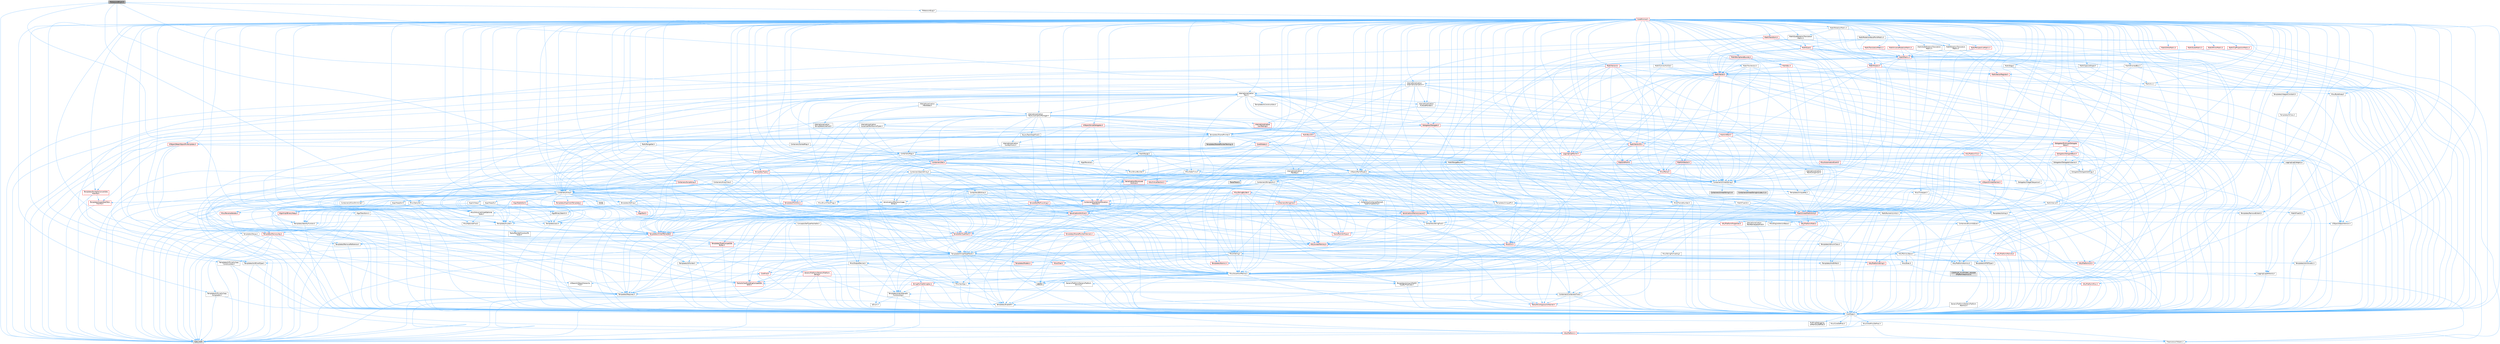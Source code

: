 digraph "MetasoundEnum.h"
{
 // INTERACTIVE_SVG=YES
 // LATEX_PDF_SIZE
  bgcolor="transparent";
  edge [fontname=Helvetica,fontsize=10,labelfontname=Helvetica,labelfontsize=10];
  node [fontname=Helvetica,fontsize=10,shape=box,height=0.2,width=0.4];
  Node1 [id="Node000001",label="MetasoundEnum.h",height=0.2,width=0.4,color="gray40", fillcolor="grey60", style="filled", fontcolor="black",tooltip=" "];
  Node1 -> Node2 [id="edge1_Node000001_Node000002",color="steelblue1",style="solid",tooltip=" "];
  Node2 [id="Node000002",label="Algo/Transform.h",height=0.2,width=0.4,color="grey40", fillcolor="white", style="filled",URL="$de/d59/Algo_2Transform_8h.html",tooltip=" "];
  Node2 -> Node3 [id="edge2_Node000002_Node000003",color="steelblue1",style="solid",tooltip=" "];
  Node3 [id="Node000003",label="CoreTypes.h",height=0.2,width=0.4,color="grey40", fillcolor="white", style="filled",URL="$dc/dec/CoreTypes_8h.html",tooltip=" "];
  Node3 -> Node4 [id="edge3_Node000003_Node000004",color="steelblue1",style="solid",tooltip=" "];
  Node4 [id="Node000004",label="HAL/Platform.h",height=0.2,width=0.4,color="red", fillcolor="#FFF0F0", style="filled",URL="$d9/dd0/Platform_8h.html",tooltip=" "];
  Node4 -> Node7 [id="edge4_Node000004_Node000007",color="steelblue1",style="solid",tooltip=" "];
  Node7 [id="Node000007",label="type_traits",height=0.2,width=0.4,color="grey60", fillcolor="#E0E0E0", style="filled",tooltip=" "];
  Node4 -> Node8 [id="edge5_Node000004_Node000008",color="steelblue1",style="solid",tooltip=" "];
  Node8 [id="Node000008",label="PreprocessorHelpers.h",height=0.2,width=0.4,color="grey40", fillcolor="white", style="filled",URL="$db/ddb/PreprocessorHelpers_8h.html",tooltip=" "];
  Node3 -> Node14 [id="edge6_Node000003_Node000014",color="steelblue1",style="solid",tooltip=" "];
  Node14 [id="Node000014",label="ProfilingDebugging\l/UMemoryDefines.h",height=0.2,width=0.4,color="grey40", fillcolor="white", style="filled",URL="$d2/da2/UMemoryDefines_8h.html",tooltip=" "];
  Node3 -> Node15 [id="edge7_Node000003_Node000015",color="steelblue1",style="solid",tooltip=" "];
  Node15 [id="Node000015",label="Misc/CoreMiscDefines.h",height=0.2,width=0.4,color="grey40", fillcolor="white", style="filled",URL="$da/d38/CoreMiscDefines_8h.html",tooltip=" "];
  Node15 -> Node4 [id="edge8_Node000015_Node000004",color="steelblue1",style="solid",tooltip=" "];
  Node15 -> Node8 [id="edge9_Node000015_Node000008",color="steelblue1",style="solid",tooltip=" "];
  Node3 -> Node16 [id="edge10_Node000003_Node000016",color="steelblue1",style="solid",tooltip=" "];
  Node16 [id="Node000016",label="Misc/CoreDefines.h",height=0.2,width=0.4,color="grey40", fillcolor="white", style="filled",URL="$d3/dd2/CoreDefines_8h.html",tooltip=" "];
  Node2 -> Node17 [id="edge11_Node000002_Node000017",color="steelblue1",style="solid",tooltip=" "];
  Node17 [id="Node000017",label="Templates/Invoke.h",height=0.2,width=0.4,color="grey40", fillcolor="white", style="filled",URL="$d7/deb/Invoke_8h.html",tooltip=" "];
  Node17 -> Node3 [id="edge12_Node000017_Node000003",color="steelblue1",style="solid",tooltip=" "];
  Node17 -> Node18 [id="edge13_Node000017_Node000018",color="steelblue1",style="solid",tooltip=" "];
  Node18 [id="Node000018",label="Traits/MemberFunctionPtr\lOuter.h",height=0.2,width=0.4,color="grey40", fillcolor="white", style="filled",URL="$db/da7/MemberFunctionPtrOuter_8h.html",tooltip=" "];
  Node17 -> Node19 [id="edge14_Node000017_Node000019",color="steelblue1",style="solid",tooltip=" "];
  Node19 [id="Node000019",label="Templates/UnrealTemplate.h",height=0.2,width=0.4,color="red", fillcolor="#FFF0F0", style="filled",URL="$d4/d24/UnrealTemplate_8h.html",tooltip=" "];
  Node19 -> Node3 [id="edge15_Node000019_Node000003",color="steelblue1",style="solid",tooltip=" "];
  Node19 -> Node20 [id="edge16_Node000019_Node000020",color="steelblue1",style="solid",tooltip=" "];
  Node20 [id="Node000020",label="Templates/IsPointer.h",height=0.2,width=0.4,color="grey40", fillcolor="white", style="filled",URL="$d7/d05/IsPointer_8h.html",tooltip=" "];
  Node20 -> Node3 [id="edge17_Node000020_Node000003",color="steelblue1",style="solid",tooltip=" "];
  Node19 -> Node21 [id="edge18_Node000019_Node000021",color="steelblue1",style="solid",tooltip=" "];
  Node21 [id="Node000021",label="HAL/UnrealMemory.h",height=0.2,width=0.4,color="red", fillcolor="#FFF0F0", style="filled",URL="$d9/d96/UnrealMemory_8h.html",tooltip=" "];
  Node21 -> Node3 [id="edge19_Node000021_Node000003",color="steelblue1",style="solid",tooltip=" "];
  Node21 -> Node34 [id="edge20_Node000021_Node000034",color="steelblue1",style="solid",tooltip=" "];
  Node34 [id="Node000034",label="HAL/MemoryBase.h",height=0.2,width=0.4,color="grey40", fillcolor="white", style="filled",URL="$d6/d9f/MemoryBase_8h.html",tooltip=" "];
  Node34 -> Node3 [id="edge21_Node000034_Node000003",color="steelblue1",style="solid",tooltip=" "];
  Node34 -> Node35 [id="edge22_Node000034_Node000035",color="steelblue1",style="solid",tooltip=" "];
  Node35 [id="Node000035",label="HAL/PlatformAtomics.h",height=0.2,width=0.4,color="grey40", fillcolor="white", style="filled",URL="$d3/d36/PlatformAtomics_8h.html",tooltip=" "];
  Node35 -> Node3 [id="edge23_Node000035_Node000003",color="steelblue1",style="solid",tooltip=" "];
  Node35 -> Node36 [id="edge24_Node000035_Node000036",color="steelblue1",style="solid",tooltip=" "];
  Node36 [id="Node000036",label="GenericPlatform/GenericPlatform\lAtomics.h",height=0.2,width=0.4,color="grey40", fillcolor="white", style="filled",URL="$da/d72/GenericPlatformAtomics_8h.html",tooltip=" "];
  Node36 -> Node3 [id="edge25_Node000036_Node000003",color="steelblue1",style="solid",tooltip=" "];
  Node35 -> Node37 [id="edge26_Node000035_Node000037",color="steelblue1",style="solid",tooltip=" "];
  Node37 [id="Node000037",label="COMPILED_PLATFORM_HEADER\l(PlatformAtomics.h)",height=0.2,width=0.4,color="grey60", fillcolor="#E0E0E0", style="filled",tooltip=" "];
  Node34 -> Node38 [id="edge27_Node000034_Node000038",color="steelblue1",style="solid",tooltip=" "];
  Node38 [id="Node000038",label="HAL/PlatformCrt.h",height=0.2,width=0.4,color="red", fillcolor="#FFF0F0", style="filled",URL="$d8/d75/PlatformCrt_8h.html",tooltip=" "];
  Node34 -> Node46 [id="edge28_Node000034_Node000046",color="steelblue1",style="solid",tooltip=" "];
  Node46 [id="Node000046",label="Misc/Exec.h",height=0.2,width=0.4,color="grey40", fillcolor="white", style="filled",URL="$de/ddb/Exec_8h.html",tooltip=" "];
  Node46 -> Node3 [id="edge29_Node000046_Node000003",color="steelblue1",style="solid",tooltip=" "];
  Node46 -> Node47 [id="edge30_Node000046_Node000047",color="steelblue1",style="solid",tooltip=" "];
  Node47 [id="Node000047",label="Misc/AssertionMacros.h",height=0.2,width=0.4,color="grey40", fillcolor="white", style="filled",URL="$d0/dfa/AssertionMacros_8h.html",tooltip=" "];
  Node47 -> Node3 [id="edge31_Node000047_Node000003",color="steelblue1",style="solid",tooltip=" "];
  Node47 -> Node4 [id="edge32_Node000047_Node000004",color="steelblue1",style="solid",tooltip=" "];
  Node47 -> Node48 [id="edge33_Node000047_Node000048",color="steelblue1",style="solid",tooltip=" "];
  Node48 [id="Node000048",label="HAL/PlatformMisc.h",height=0.2,width=0.4,color="red", fillcolor="#FFF0F0", style="filled",URL="$d0/df5/PlatformMisc_8h.html",tooltip=" "];
  Node48 -> Node3 [id="edge34_Node000048_Node000003",color="steelblue1",style="solid",tooltip=" "];
  Node47 -> Node8 [id="edge35_Node000047_Node000008",color="steelblue1",style="solid",tooltip=" "];
  Node47 -> Node64 [id="edge36_Node000047_Node000064",color="steelblue1",style="solid",tooltip=" "];
  Node64 [id="Node000064",label="Templates/EnableIf.h",height=0.2,width=0.4,color="grey40", fillcolor="white", style="filled",URL="$d7/d60/EnableIf_8h.html",tooltip=" "];
  Node64 -> Node3 [id="edge37_Node000064_Node000003",color="steelblue1",style="solid",tooltip=" "];
  Node47 -> Node65 [id="edge38_Node000047_Node000065",color="steelblue1",style="solid",tooltip=" "];
  Node65 [id="Node000065",label="Templates/IsArrayOrRefOf\lTypeByPredicate.h",height=0.2,width=0.4,color="grey40", fillcolor="white", style="filled",URL="$d6/da1/IsArrayOrRefOfTypeByPredicate_8h.html",tooltip=" "];
  Node65 -> Node3 [id="edge39_Node000065_Node000003",color="steelblue1",style="solid",tooltip=" "];
  Node47 -> Node66 [id="edge40_Node000047_Node000066",color="steelblue1",style="solid",tooltip=" "];
  Node66 [id="Node000066",label="Templates/IsValidVariadic\lFunctionArg.h",height=0.2,width=0.4,color="grey40", fillcolor="white", style="filled",URL="$d0/dc8/IsValidVariadicFunctionArg_8h.html",tooltip=" "];
  Node66 -> Node3 [id="edge41_Node000066_Node000003",color="steelblue1",style="solid",tooltip=" "];
  Node66 -> Node67 [id="edge42_Node000066_Node000067",color="steelblue1",style="solid",tooltip=" "];
  Node67 [id="Node000067",label="IsEnum.h",height=0.2,width=0.4,color="grey40", fillcolor="white", style="filled",URL="$d4/de5/IsEnum_8h.html",tooltip=" "];
  Node66 -> Node7 [id="edge43_Node000066_Node000007",color="steelblue1",style="solid",tooltip=" "];
  Node47 -> Node68 [id="edge44_Node000047_Node000068",color="steelblue1",style="solid",tooltip=" "];
  Node68 [id="Node000068",label="Traits/IsCharEncodingCompatible\lWith.h",height=0.2,width=0.4,color="red", fillcolor="#FFF0F0", style="filled",URL="$df/dd1/IsCharEncodingCompatibleWith_8h.html",tooltip=" "];
  Node68 -> Node7 [id="edge45_Node000068_Node000007",color="steelblue1",style="solid",tooltip=" "];
  Node47 -> Node70 [id="edge46_Node000047_Node000070",color="steelblue1",style="solid",tooltip=" "];
  Node70 [id="Node000070",label="Misc/VarArgs.h",height=0.2,width=0.4,color="grey40", fillcolor="white", style="filled",URL="$d5/d6f/VarArgs_8h.html",tooltip=" "];
  Node70 -> Node3 [id="edge47_Node000070_Node000003",color="steelblue1",style="solid",tooltip=" "];
  Node47 -> Node71 [id="edge48_Node000047_Node000071",color="steelblue1",style="solid",tooltip=" "];
  Node71 [id="Node000071",label="String/FormatStringSan.h",height=0.2,width=0.4,color="red", fillcolor="#FFF0F0", style="filled",URL="$d3/d8b/FormatStringSan_8h.html",tooltip=" "];
  Node71 -> Node7 [id="edge49_Node000071_Node000007",color="steelblue1",style="solid",tooltip=" "];
  Node71 -> Node3 [id="edge50_Node000071_Node000003",color="steelblue1",style="solid",tooltip=" "];
  Node71 -> Node72 [id="edge51_Node000071_Node000072",color="steelblue1",style="solid",tooltip=" "];
  Node72 [id="Node000072",label="Templates/Requires.h",height=0.2,width=0.4,color="grey40", fillcolor="white", style="filled",URL="$dc/d96/Requires_8h.html",tooltip=" "];
  Node72 -> Node64 [id="edge52_Node000072_Node000064",color="steelblue1",style="solid",tooltip=" "];
  Node72 -> Node7 [id="edge53_Node000072_Node000007",color="steelblue1",style="solid",tooltip=" "];
  Node71 -> Node66 [id="edge54_Node000071_Node000066",color="steelblue1",style="solid",tooltip=" "];
  Node71 -> Node24 [id="edge55_Node000071_Node000024",color="steelblue1",style="solid",tooltip=" "];
  Node24 [id="Node000024",label="Containers/ContainersFwd.h",height=0.2,width=0.4,color="grey40", fillcolor="white", style="filled",URL="$d4/d0a/ContainersFwd_8h.html",tooltip=" "];
  Node24 -> Node4 [id="edge56_Node000024_Node000004",color="steelblue1",style="solid",tooltip=" "];
  Node24 -> Node3 [id="edge57_Node000024_Node000003",color="steelblue1",style="solid",tooltip=" "];
  Node24 -> Node25 [id="edge58_Node000024_Node000025",color="steelblue1",style="solid",tooltip=" "];
  Node25 [id="Node000025",label="Traits/IsContiguousContainer.h",height=0.2,width=0.4,color="red", fillcolor="#FFF0F0", style="filled",URL="$d5/d3c/IsContiguousContainer_8h.html",tooltip=" "];
  Node25 -> Node3 [id="edge59_Node000025_Node000003",color="steelblue1",style="solid",tooltip=" "];
  Node47 -> Node77 [id="edge60_Node000047_Node000077",color="steelblue1",style="solid",tooltip=" "];
  Node77 [id="Node000077",label="atomic",height=0.2,width=0.4,color="grey60", fillcolor="#E0E0E0", style="filled",tooltip=" "];
  Node34 -> Node78 [id="edge61_Node000034_Node000078",color="steelblue1",style="solid",tooltip=" "];
  Node78 [id="Node000078",label="Misc/OutputDevice.h",height=0.2,width=0.4,color="grey40", fillcolor="white", style="filled",URL="$d7/d32/OutputDevice_8h.html",tooltip=" "];
  Node78 -> Node23 [id="edge62_Node000078_Node000023",color="steelblue1",style="solid",tooltip=" "];
  Node23 [id="Node000023",label="CoreFwd.h",height=0.2,width=0.4,color="red", fillcolor="#FFF0F0", style="filled",URL="$d1/d1e/CoreFwd_8h.html",tooltip=" "];
  Node23 -> Node3 [id="edge63_Node000023_Node000003",color="steelblue1",style="solid",tooltip=" "];
  Node23 -> Node24 [id="edge64_Node000023_Node000024",color="steelblue1",style="solid",tooltip=" "];
  Node23 -> Node29 [id="edge65_Node000023_Node000029",color="steelblue1",style="solid",tooltip=" "];
  Node29 [id="Node000029",label="UObject/UObjectHierarchy\lFwd.h",height=0.2,width=0.4,color="grey40", fillcolor="white", style="filled",URL="$d3/d13/UObjectHierarchyFwd_8h.html",tooltip=" "];
  Node78 -> Node3 [id="edge66_Node000078_Node000003",color="steelblue1",style="solid",tooltip=" "];
  Node78 -> Node79 [id="edge67_Node000078_Node000079",color="steelblue1",style="solid",tooltip=" "];
  Node79 [id="Node000079",label="Logging/LogVerbosity.h",height=0.2,width=0.4,color="grey40", fillcolor="white", style="filled",URL="$d2/d8f/LogVerbosity_8h.html",tooltip=" "];
  Node79 -> Node3 [id="edge68_Node000079_Node000003",color="steelblue1",style="solid",tooltip=" "];
  Node78 -> Node70 [id="edge69_Node000078_Node000070",color="steelblue1",style="solid",tooltip=" "];
  Node78 -> Node65 [id="edge70_Node000078_Node000065",color="steelblue1",style="solid",tooltip=" "];
  Node78 -> Node66 [id="edge71_Node000078_Node000066",color="steelblue1",style="solid",tooltip=" "];
  Node78 -> Node68 [id="edge72_Node000078_Node000068",color="steelblue1",style="solid",tooltip=" "];
  Node34 -> Node80 [id="edge73_Node000034_Node000080",color="steelblue1",style="solid",tooltip=" "];
  Node80 [id="Node000080",label="Templates/Atomic.h",height=0.2,width=0.4,color="red", fillcolor="#FFF0F0", style="filled",URL="$d3/d91/Atomic_8h.html",tooltip=" "];
  Node80 -> Node77 [id="edge74_Node000080_Node000077",color="steelblue1",style="solid",tooltip=" "];
  Node21 -> Node89 [id="edge75_Node000021_Node000089",color="steelblue1",style="solid",tooltip=" "];
  Node89 [id="Node000089",label="HAL/PlatformMemory.h",height=0.2,width=0.4,color="red", fillcolor="#FFF0F0", style="filled",URL="$de/d68/PlatformMemory_8h.html",tooltip=" "];
  Node89 -> Node3 [id="edge76_Node000089_Node000003",color="steelblue1",style="solid",tooltip=" "];
  Node21 -> Node20 [id="edge77_Node000021_Node000020",color="steelblue1",style="solid",tooltip=" "];
  Node19 -> Node94 [id="edge78_Node000019_Node000094",color="steelblue1",style="solid",tooltip=" "];
  Node94 [id="Node000094",label="Templates/UnrealTypeTraits.h",height=0.2,width=0.4,color="grey40", fillcolor="white", style="filled",URL="$d2/d2d/UnrealTypeTraits_8h.html",tooltip=" "];
  Node94 -> Node3 [id="edge79_Node000094_Node000003",color="steelblue1",style="solid",tooltip=" "];
  Node94 -> Node20 [id="edge80_Node000094_Node000020",color="steelblue1",style="solid",tooltip=" "];
  Node94 -> Node47 [id="edge81_Node000094_Node000047",color="steelblue1",style="solid",tooltip=" "];
  Node94 -> Node85 [id="edge82_Node000094_Node000085",color="steelblue1",style="solid",tooltip=" "];
  Node85 [id="Node000085",label="Templates/AndOrNot.h",height=0.2,width=0.4,color="grey40", fillcolor="white", style="filled",URL="$db/d0a/AndOrNot_8h.html",tooltip=" "];
  Node85 -> Node3 [id="edge83_Node000085_Node000003",color="steelblue1",style="solid",tooltip=" "];
  Node94 -> Node64 [id="edge84_Node000094_Node000064",color="steelblue1",style="solid",tooltip=" "];
  Node94 -> Node95 [id="edge85_Node000094_Node000095",color="steelblue1",style="solid",tooltip=" "];
  Node95 [id="Node000095",label="Templates/IsArithmetic.h",height=0.2,width=0.4,color="grey40", fillcolor="white", style="filled",URL="$d2/d5d/IsArithmetic_8h.html",tooltip=" "];
  Node95 -> Node3 [id="edge86_Node000095_Node000003",color="steelblue1",style="solid",tooltip=" "];
  Node94 -> Node67 [id="edge87_Node000094_Node000067",color="steelblue1",style="solid",tooltip=" "];
  Node94 -> Node96 [id="edge88_Node000094_Node000096",color="steelblue1",style="solid",tooltip=" "];
  Node96 [id="Node000096",label="Templates/Models.h",height=0.2,width=0.4,color="red", fillcolor="#FFF0F0", style="filled",URL="$d3/d0c/Models_8h.html",tooltip=" "];
  Node94 -> Node97 [id="edge89_Node000094_Node000097",color="steelblue1",style="solid",tooltip=" "];
  Node97 [id="Node000097",label="Templates/IsPODType.h",height=0.2,width=0.4,color="grey40", fillcolor="white", style="filled",URL="$d7/db1/IsPODType_8h.html",tooltip=" "];
  Node97 -> Node3 [id="edge90_Node000097_Node000003",color="steelblue1",style="solid",tooltip=" "];
  Node94 -> Node98 [id="edge91_Node000094_Node000098",color="steelblue1",style="solid",tooltip=" "];
  Node98 [id="Node000098",label="Templates/IsUECoreType.h",height=0.2,width=0.4,color="grey40", fillcolor="white", style="filled",URL="$d1/db8/IsUECoreType_8h.html",tooltip=" "];
  Node98 -> Node3 [id="edge92_Node000098_Node000003",color="steelblue1",style="solid",tooltip=" "];
  Node98 -> Node7 [id="edge93_Node000098_Node000007",color="steelblue1",style="solid",tooltip=" "];
  Node94 -> Node86 [id="edge94_Node000094_Node000086",color="steelblue1",style="solid",tooltip=" "];
  Node86 [id="Node000086",label="Templates/IsTriviallyCopy\lConstructible.h",height=0.2,width=0.4,color="grey40", fillcolor="white", style="filled",URL="$d3/d78/IsTriviallyCopyConstructible_8h.html",tooltip=" "];
  Node86 -> Node3 [id="edge95_Node000086_Node000003",color="steelblue1",style="solid",tooltip=" "];
  Node86 -> Node7 [id="edge96_Node000086_Node000007",color="steelblue1",style="solid",tooltip=" "];
  Node19 -> Node99 [id="edge97_Node000019_Node000099",color="steelblue1",style="solid",tooltip=" "];
  Node99 [id="Node000099",label="Templates/RemoveReference.h",height=0.2,width=0.4,color="grey40", fillcolor="white", style="filled",URL="$da/dbe/RemoveReference_8h.html",tooltip=" "];
  Node99 -> Node3 [id="edge98_Node000099_Node000003",color="steelblue1",style="solid",tooltip=" "];
  Node19 -> Node72 [id="edge99_Node000019_Node000072",color="steelblue1",style="solid",tooltip=" "];
  Node19 -> Node100 [id="edge100_Node000019_Node000100",color="steelblue1",style="solid",tooltip=" "];
  Node100 [id="Node000100",label="Templates/TypeCompatible\lBytes.h",height=0.2,width=0.4,color="red", fillcolor="#FFF0F0", style="filled",URL="$df/d0a/TypeCompatibleBytes_8h.html",tooltip=" "];
  Node100 -> Node3 [id="edge101_Node000100_Node000003",color="steelblue1",style="solid",tooltip=" "];
  Node100 -> Node7 [id="edge102_Node000100_Node000007",color="steelblue1",style="solid",tooltip=" "];
  Node19 -> Node25 [id="edge103_Node000019_Node000025",color="steelblue1",style="solid",tooltip=" "];
  Node19 -> Node7 [id="edge104_Node000019_Node000007",color="steelblue1",style="solid",tooltip=" "];
  Node17 -> Node7 [id="edge105_Node000017_Node000007",color="steelblue1",style="solid",tooltip=" "];
  Node1 -> Node102 [id="edge106_Node000001_Node000102",color="steelblue1",style="solid",tooltip=" "];
  Node102 [id="Node000102",label="Internationalization\l/Text.h",height=0.2,width=0.4,color="grey40", fillcolor="white", style="filled",URL="$d6/d35/Text_8h.html",tooltip=" "];
  Node102 -> Node3 [id="edge107_Node000102_Node000003",color="steelblue1",style="solid",tooltip=" "];
  Node102 -> Node35 [id="edge108_Node000102_Node000035",color="steelblue1",style="solid",tooltip=" "];
  Node102 -> Node47 [id="edge109_Node000102_Node000047",color="steelblue1",style="solid",tooltip=" "];
  Node102 -> Node55 [id="edge110_Node000102_Node000055",color="steelblue1",style="solid",tooltip=" "];
  Node55 [id="Node000055",label="Misc/EnumClassFlags.h",height=0.2,width=0.4,color="grey40", fillcolor="white", style="filled",URL="$d8/de7/EnumClassFlags_8h.html",tooltip=" "];
  Node102 -> Node94 [id="edge111_Node000102_Node000094",color="steelblue1",style="solid",tooltip=" "];
  Node102 -> Node103 [id="edge112_Node000102_Node000103",color="steelblue1",style="solid",tooltip=" "];
  Node103 [id="Node000103",label="Containers/Array.h",height=0.2,width=0.4,color="grey40", fillcolor="white", style="filled",URL="$df/dd0/Array_8h.html",tooltip=" "];
  Node103 -> Node3 [id="edge113_Node000103_Node000003",color="steelblue1",style="solid",tooltip=" "];
  Node103 -> Node47 [id="edge114_Node000103_Node000047",color="steelblue1",style="solid",tooltip=" "];
  Node103 -> Node104 [id="edge115_Node000103_Node000104",color="steelblue1",style="solid",tooltip=" "];
  Node104 [id="Node000104",label="Misc/IntrusiveUnsetOptional\lState.h",height=0.2,width=0.4,color="grey40", fillcolor="white", style="filled",URL="$d2/d0a/IntrusiveUnsetOptionalState_8h.html",tooltip=" "];
  Node104 -> Node105 [id="edge116_Node000104_Node000105",color="steelblue1",style="solid",tooltip=" "];
  Node105 [id="Node000105",label="Misc/OptionalFwd.h",height=0.2,width=0.4,color="grey40", fillcolor="white", style="filled",URL="$dc/d50/OptionalFwd_8h.html",tooltip=" "];
  Node103 -> Node106 [id="edge117_Node000103_Node000106",color="steelblue1",style="solid",tooltip=" "];
  Node106 [id="Node000106",label="Misc/ReverseIterate.h",height=0.2,width=0.4,color="red", fillcolor="#FFF0F0", style="filled",URL="$db/de3/ReverseIterate_8h.html",tooltip=" "];
  Node106 -> Node4 [id="edge118_Node000106_Node000004",color="steelblue1",style="solid",tooltip=" "];
  Node103 -> Node21 [id="edge119_Node000103_Node000021",color="steelblue1",style="solid",tooltip=" "];
  Node103 -> Node94 [id="edge120_Node000103_Node000094",color="steelblue1",style="solid",tooltip=" "];
  Node103 -> Node19 [id="edge121_Node000103_Node000019",color="steelblue1",style="solid",tooltip=" "];
  Node103 -> Node108 [id="edge122_Node000103_Node000108",color="steelblue1",style="solid",tooltip=" "];
  Node108 [id="Node000108",label="Containers/AllowShrinking.h",height=0.2,width=0.4,color="grey40", fillcolor="white", style="filled",URL="$d7/d1a/AllowShrinking_8h.html",tooltip=" "];
  Node108 -> Node3 [id="edge123_Node000108_Node000003",color="steelblue1",style="solid",tooltip=" "];
  Node103 -> Node109 [id="edge124_Node000103_Node000109",color="steelblue1",style="solid",tooltip=" "];
  Node109 [id="Node000109",label="Containers/ContainerAllocation\lPolicies.h",height=0.2,width=0.4,color="red", fillcolor="#FFF0F0", style="filled",URL="$d7/dff/ContainerAllocationPolicies_8h.html",tooltip=" "];
  Node109 -> Node3 [id="edge125_Node000109_Node000003",color="steelblue1",style="solid",tooltip=" "];
  Node109 -> Node109 [id="edge126_Node000109_Node000109",color="steelblue1",style="solid",tooltip=" "];
  Node109 -> Node111 [id="edge127_Node000109_Node000111",color="steelblue1",style="solid",tooltip=" "];
  Node111 [id="Node000111",label="HAL/PlatformMath.h",height=0.2,width=0.4,color="red", fillcolor="#FFF0F0", style="filled",URL="$dc/d53/PlatformMath_8h.html",tooltip=" "];
  Node111 -> Node3 [id="edge128_Node000111_Node000003",color="steelblue1",style="solid",tooltip=" "];
  Node109 -> Node21 [id="edge129_Node000109_Node000021",color="steelblue1",style="solid",tooltip=" "];
  Node109 -> Node53 [id="edge130_Node000109_Node000053",color="steelblue1",style="solid",tooltip=" "];
  Node53 [id="Node000053",label="Math/NumericLimits.h",height=0.2,width=0.4,color="grey40", fillcolor="white", style="filled",URL="$df/d1b/NumericLimits_8h.html",tooltip=" "];
  Node53 -> Node3 [id="edge131_Node000053_Node000003",color="steelblue1",style="solid",tooltip=" "];
  Node109 -> Node47 [id="edge132_Node000109_Node000047",color="steelblue1",style="solid",tooltip=" "];
  Node109 -> Node120 [id="edge133_Node000109_Node000120",color="steelblue1",style="solid",tooltip=" "];
  Node120 [id="Node000120",label="Templates/MemoryOps.h",height=0.2,width=0.4,color="red", fillcolor="#FFF0F0", style="filled",URL="$db/dea/MemoryOps_8h.html",tooltip=" "];
  Node120 -> Node3 [id="edge134_Node000120_Node000003",color="steelblue1",style="solid",tooltip=" "];
  Node120 -> Node21 [id="edge135_Node000120_Node000021",color="steelblue1",style="solid",tooltip=" "];
  Node120 -> Node87 [id="edge136_Node000120_Node000087",color="steelblue1",style="solid",tooltip=" "];
  Node87 [id="Node000087",label="Templates/IsTriviallyCopy\lAssignable.h",height=0.2,width=0.4,color="grey40", fillcolor="white", style="filled",URL="$d2/df2/IsTriviallyCopyAssignable_8h.html",tooltip=" "];
  Node87 -> Node3 [id="edge137_Node000087_Node000003",color="steelblue1",style="solid",tooltip=" "];
  Node87 -> Node7 [id="edge138_Node000087_Node000007",color="steelblue1",style="solid",tooltip=" "];
  Node120 -> Node86 [id="edge139_Node000120_Node000086",color="steelblue1",style="solid",tooltip=" "];
  Node120 -> Node72 [id="edge140_Node000120_Node000072",color="steelblue1",style="solid",tooltip=" "];
  Node120 -> Node94 [id="edge141_Node000120_Node000094",color="steelblue1",style="solid",tooltip=" "];
  Node120 -> Node7 [id="edge142_Node000120_Node000007",color="steelblue1",style="solid",tooltip=" "];
  Node109 -> Node100 [id="edge143_Node000109_Node000100",color="steelblue1",style="solid",tooltip=" "];
  Node109 -> Node7 [id="edge144_Node000109_Node000007",color="steelblue1",style="solid",tooltip=" "];
  Node103 -> Node121 [id="edge145_Node000103_Node000121",color="steelblue1",style="solid",tooltip=" "];
  Node121 [id="Node000121",label="Containers/ContainerElement\lTypeCompatibility.h",height=0.2,width=0.4,color="grey40", fillcolor="white", style="filled",URL="$df/ddf/ContainerElementTypeCompatibility_8h.html",tooltip=" "];
  Node121 -> Node3 [id="edge146_Node000121_Node000003",color="steelblue1",style="solid",tooltip=" "];
  Node121 -> Node94 [id="edge147_Node000121_Node000094",color="steelblue1",style="solid",tooltip=" "];
  Node103 -> Node122 [id="edge148_Node000103_Node000122",color="steelblue1",style="solid",tooltip=" "];
  Node122 [id="Node000122",label="Serialization/Archive.h",height=0.2,width=0.4,color="red", fillcolor="#FFF0F0", style="filled",URL="$d7/d3b/Archive_8h.html",tooltip=" "];
  Node122 -> Node23 [id="edge149_Node000122_Node000023",color="steelblue1",style="solid",tooltip=" "];
  Node122 -> Node3 [id="edge150_Node000122_Node000003",color="steelblue1",style="solid",tooltip=" "];
  Node122 -> Node123 [id="edge151_Node000122_Node000123",color="steelblue1",style="solid",tooltip=" "];
  Node123 [id="Node000123",label="HAL/PlatformProperties.h",height=0.2,width=0.4,color="red", fillcolor="#FFF0F0", style="filled",URL="$d9/db0/PlatformProperties_8h.html",tooltip=" "];
  Node123 -> Node3 [id="edge152_Node000123_Node000003",color="steelblue1",style="solid",tooltip=" "];
  Node122 -> Node126 [id="edge153_Node000122_Node000126",color="steelblue1",style="solid",tooltip=" "];
  Node126 [id="Node000126",label="Internationalization\l/TextNamespaceFwd.h",height=0.2,width=0.4,color="grey40", fillcolor="white", style="filled",URL="$d8/d97/TextNamespaceFwd_8h.html",tooltip=" "];
  Node126 -> Node3 [id="edge154_Node000126_Node000003",color="steelblue1",style="solid",tooltip=" "];
  Node122 -> Node47 [id="edge155_Node000122_Node000047",color="steelblue1",style="solid",tooltip=" "];
  Node122 -> Node127 [id="edge156_Node000122_Node000127",color="steelblue1",style="solid",tooltip=" "];
  Node127 [id="Node000127",label="Misc/EngineVersionBase.h",height=0.2,width=0.4,color="grey40", fillcolor="white", style="filled",URL="$d5/d2b/EngineVersionBase_8h.html",tooltip=" "];
  Node127 -> Node3 [id="edge157_Node000127_Node000003",color="steelblue1",style="solid",tooltip=" "];
  Node122 -> Node70 [id="edge158_Node000122_Node000070",color="steelblue1",style="solid",tooltip=" "];
  Node122 -> Node64 [id="edge159_Node000122_Node000064",color="steelblue1",style="solid",tooltip=" "];
  Node122 -> Node65 [id="edge160_Node000122_Node000065",color="steelblue1",style="solid",tooltip=" "];
  Node122 -> Node130 [id="edge161_Node000122_Node000130",color="steelblue1",style="solid",tooltip=" "];
  Node130 [id="Node000130",label="Templates/IsEnumClass.h",height=0.2,width=0.4,color="grey40", fillcolor="white", style="filled",URL="$d7/d15/IsEnumClass_8h.html",tooltip=" "];
  Node130 -> Node3 [id="edge162_Node000130_Node000003",color="steelblue1",style="solid",tooltip=" "];
  Node130 -> Node85 [id="edge163_Node000130_Node000085",color="steelblue1",style="solid",tooltip=" "];
  Node122 -> Node66 [id="edge164_Node000122_Node000066",color="steelblue1",style="solid",tooltip=" "];
  Node122 -> Node19 [id="edge165_Node000122_Node000019",color="steelblue1",style="solid",tooltip=" "];
  Node122 -> Node68 [id="edge166_Node000122_Node000068",color="steelblue1",style="solid",tooltip=" "];
  Node122 -> Node131 [id="edge167_Node000122_Node000131",color="steelblue1",style="solid",tooltip=" "];
  Node131 [id="Node000131",label="UObject/ObjectVersion.h",height=0.2,width=0.4,color="grey40", fillcolor="white", style="filled",URL="$da/d63/ObjectVersion_8h.html",tooltip=" "];
  Node131 -> Node3 [id="edge168_Node000131_Node000003",color="steelblue1",style="solid",tooltip=" "];
  Node103 -> Node132 [id="edge169_Node000103_Node000132",color="steelblue1",style="solid",tooltip=" "];
  Node132 [id="Node000132",label="Serialization/MemoryImage\lWriter.h",height=0.2,width=0.4,color="grey40", fillcolor="white", style="filled",URL="$d0/d08/MemoryImageWriter_8h.html",tooltip=" "];
  Node132 -> Node3 [id="edge170_Node000132_Node000003",color="steelblue1",style="solid",tooltip=" "];
  Node132 -> Node133 [id="edge171_Node000132_Node000133",color="steelblue1",style="solid",tooltip=" "];
  Node133 [id="Node000133",label="Serialization/MemoryLayout.h",height=0.2,width=0.4,color="red", fillcolor="#FFF0F0", style="filled",URL="$d7/d66/MemoryLayout_8h.html",tooltip=" "];
  Node133 -> Node136 [id="edge172_Node000133_Node000136",color="steelblue1",style="solid",tooltip=" "];
  Node136 [id="Node000136",label="Containers/EnumAsByte.h",height=0.2,width=0.4,color="grey40", fillcolor="white", style="filled",URL="$d6/d9a/EnumAsByte_8h.html",tooltip=" "];
  Node136 -> Node3 [id="edge173_Node000136_Node000003",color="steelblue1",style="solid",tooltip=" "];
  Node136 -> Node97 [id="edge174_Node000136_Node000097",color="steelblue1",style="solid",tooltip=" "];
  Node136 -> Node137 [id="edge175_Node000136_Node000137",color="steelblue1",style="solid",tooltip=" "];
  Node137 [id="Node000137",label="Templates/TypeHash.h",height=0.2,width=0.4,color="red", fillcolor="#FFF0F0", style="filled",URL="$d1/d62/TypeHash_8h.html",tooltip=" "];
  Node137 -> Node3 [id="edge176_Node000137_Node000003",color="steelblue1",style="solid",tooltip=" "];
  Node137 -> Node72 [id="edge177_Node000137_Node000072",color="steelblue1",style="solid",tooltip=" "];
  Node137 -> Node138 [id="edge178_Node000137_Node000138",color="steelblue1",style="solid",tooltip=" "];
  Node138 [id="Node000138",label="Misc/Crc.h",height=0.2,width=0.4,color="red", fillcolor="#FFF0F0", style="filled",URL="$d4/dd2/Crc_8h.html",tooltip=" "];
  Node138 -> Node3 [id="edge179_Node000138_Node000003",color="steelblue1",style="solid",tooltip=" "];
  Node138 -> Node30 [id="edge180_Node000138_Node000030",color="steelblue1",style="solid",tooltip=" "];
  Node30 [id="Node000030",label="HAL/PlatformString.h",height=0.2,width=0.4,color="red", fillcolor="#FFF0F0", style="filled",URL="$db/db5/PlatformString_8h.html",tooltip=" "];
  Node30 -> Node3 [id="edge181_Node000030_Node000003",color="steelblue1",style="solid",tooltip=" "];
  Node138 -> Node47 [id="edge182_Node000138_Node000047",color="steelblue1",style="solid",tooltip=" "];
  Node138 -> Node139 [id="edge183_Node000138_Node000139",color="steelblue1",style="solid",tooltip=" "];
  Node139 [id="Node000139",label="Misc/CString.h",height=0.2,width=0.4,color="grey40", fillcolor="white", style="filled",URL="$d2/d49/CString_8h.html",tooltip=" "];
  Node139 -> Node3 [id="edge184_Node000139_Node000003",color="steelblue1",style="solid",tooltip=" "];
  Node139 -> Node38 [id="edge185_Node000139_Node000038",color="steelblue1",style="solid",tooltip=" "];
  Node139 -> Node30 [id="edge186_Node000139_Node000030",color="steelblue1",style="solid",tooltip=" "];
  Node139 -> Node47 [id="edge187_Node000139_Node000047",color="steelblue1",style="solid",tooltip=" "];
  Node139 -> Node140 [id="edge188_Node000139_Node000140",color="steelblue1",style="solid",tooltip=" "];
  Node140 [id="Node000140",label="Misc/Char.h",height=0.2,width=0.4,color="red", fillcolor="#FFF0F0", style="filled",URL="$d0/d58/Char_8h.html",tooltip=" "];
  Node140 -> Node3 [id="edge189_Node000140_Node000003",color="steelblue1",style="solid",tooltip=" "];
  Node140 -> Node7 [id="edge190_Node000140_Node000007",color="steelblue1",style="solid",tooltip=" "];
  Node139 -> Node70 [id="edge191_Node000139_Node000070",color="steelblue1",style="solid",tooltip=" "];
  Node139 -> Node65 [id="edge192_Node000139_Node000065",color="steelblue1",style="solid",tooltip=" "];
  Node139 -> Node66 [id="edge193_Node000139_Node000066",color="steelblue1",style="solid",tooltip=" "];
  Node139 -> Node68 [id="edge194_Node000139_Node000068",color="steelblue1",style="solid",tooltip=" "];
  Node138 -> Node140 [id="edge195_Node000138_Node000140",color="steelblue1",style="solid",tooltip=" "];
  Node138 -> Node94 [id="edge196_Node000138_Node000094",color="steelblue1",style="solid",tooltip=" "];
  Node137 -> Node7 [id="edge197_Node000137_Node000007",color="steelblue1",style="solid",tooltip=" "];
  Node133 -> Node50 [id="edge198_Node000133_Node000050",color="steelblue1",style="solid",tooltip=" "];
  Node50 [id="Node000050",label="Containers/StringFwd.h",height=0.2,width=0.4,color="grey40", fillcolor="white", style="filled",URL="$df/d37/StringFwd_8h.html",tooltip=" "];
  Node50 -> Node3 [id="edge199_Node000050_Node000003",color="steelblue1",style="solid",tooltip=" "];
  Node50 -> Node51 [id="edge200_Node000050_Node000051",color="steelblue1",style="solid",tooltip=" "];
  Node51 [id="Node000051",label="Traits/ElementType.h",height=0.2,width=0.4,color="red", fillcolor="#FFF0F0", style="filled",URL="$d5/d4f/ElementType_8h.html",tooltip=" "];
  Node51 -> Node4 [id="edge201_Node000051_Node000004",color="steelblue1",style="solid",tooltip=" "];
  Node51 -> Node7 [id="edge202_Node000051_Node000007",color="steelblue1",style="solid",tooltip=" "];
  Node50 -> Node25 [id="edge203_Node000050_Node000025",color="steelblue1",style="solid",tooltip=" "];
  Node133 -> Node21 [id="edge204_Node000133_Node000021",color="steelblue1",style="solid",tooltip=" "];
  Node133 -> Node64 [id="edge205_Node000133_Node000064",color="steelblue1",style="solid",tooltip=" "];
  Node133 -> Node96 [id="edge206_Node000133_Node000096",color="steelblue1",style="solid",tooltip=" "];
  Node133 -> Node19 [id="edge207_Node000133_Node000019",color="steelblue1",style="solid",tooltip=" "];
  Node103 -> Node146 [id="edge208_Node000103_Node000146",color="steelblue1",style="solid",tooltip=" "];
  Node146 [id="Node000146",label="Algo/Heapify.h",height=0.2,width=0.4,color="grey40", fillcolor="white", style="filled",URL="$d0/d2a/Heapify_8h.html",tooltip=" "];
  Node146 -> Node147 [id="edge209_Node000146_Node000147",color="steelblue1",style="solid",tooltip=" "];
  Node147 [id="Node000147",label="Algo/Impl/BinaryHeap.h",height=0.2,width=0.4,color="red", fillcolor="#FFF0F0", style="filled",URL="$d7/da3/Algo_2Impl_2BinaryHeap_8h.html",tooltip=" "];
  Node147 -> Node17 [id="edge210_Node000147_Node000017",color="steelblue1",style="solid",tooltip=" "];
  Node147 -> Node7 [id="edge211_Node000147_Node000007",color="steelblue1",style="solid",tooltip=" "];
  Node146 -> Node150 [id="edge212_Node000146_Node000150",color="steelblue1",style="solid",tooltip=" "];
  Node150 [id="Node000150",label="Templates/IdentityFunctor.h",height=0.2,width=0.4,color="grey40", fillcolor="white", style="filled",URL="$d7/d2e/IdentityFunctor_8h.html",tooltip=" "];
  Node150 -> Node4 [id="edge213_Node000150_Node000004",color="steelblue1",style="solid",tooltip=" "];
  Node146 -> Node17 [id="edge214_Node000146_Node000017",color="steelblue1",style="solid",tooltip=" "];
  Node146 -> Node151 [id="edge215_Node000146_Node000151",color="steelblue1",style="solid",tooltip=" "];
  Node151 [id="Node000151",label="Templates/Less.h",height=0.2,width=0.4,color="grey40", fillcolor="white", style="filled",URL="$de/dc8/Less_8h.html",tooltip=" "];
  Node151 -> Node3 [id="edge216_Node000151_Node000003",color="steelblue1",style="solid",tooltip=" "];
  Node151 -> Node19 [id="edge217_Node000151_Node000019",color="steelblue1",style="solid",tooltip=" "];
  Node146 -> Node19 [id="edge218_Node000146_Node000019",color="steelblue1",style="solid",tooltip=" "];
  Node103 -> Node152 [id="edge219_Node000103_Node000152",color="steelblue1",style="solid",tooltip=" "];
  Node152 [id="Node000152",label="Algo/HeapSort.h",height=0.2,width=0.4,color="grey40", fillcolor="white", style="filled",URL="$d3/d92/HeapSort_8h.html",tooltip=" "];
  Node152 -> Node147 [id="edge220_Node000152_Node000147",color="steelblue1",style="solid",tooltip=" "];
  Node152 -> Node150 [id="edge221_Node000152_Node000150",color="steelblue1",style="solid",tooltip=" "];
  Node152 -> Node151 [id="edge222_Node000152_Node000151",color="steelblue1",style="solid",tooltip=" "];
  Node152 -> Node19 [id="edge223_Node000152_Node000019",color="steelblue1",style="solid",tooltip=" "];
  Node103 -> Node153 [id="edge224_Node000103_Node000153",color="steelblue1",style="solid",tooltip=" "];
  Node153 [id="Node000153",label="Algo/IsHeap.h",height=0.2,width=0.4,color="grey40", fillcolor="white", style="filled",URL="$de/d32/IsHeap_8h.html",tooltip=" "];
  Node153 -> Node147 [id="edge225_Node000153_Node000147",color="steelblue1",style="solid",tooltip=" "];
  Node153 -> Node150 [id="edge226_Node000153_Node000150",color="steelblue1",style="solid",tooltip=" "];
  Node153 -> Node17 [id="edge227_Node000153_Node000017",color="steelblue1",style="solid",tooltip=" "];
  Node153 -> Node151 [id="edge228_Node000153_Node000151",color="steelblue1",style="solid",tooltip=" "];
  Node153 -> Node19 [id="edge229_Node000153_Node000019",color="steelblue1",style="solid",tooltip=" "];
  Node103 -> Node147 [id="edge230_Node000103_Node000147",color="steelblue1",style="solid",tooltip=" "];
  Node103 -> Node154 [id="edge231_Node000103_Node000154",color="steelblue1",style="solid",tooltip=" "];
  Node154 [id="Node000154",label="Algo/StableSort.h",height=0.2,width=0.4,color="red", fillcolor="#FFF0F0", style="filled",URL="$d7/d3c/StableSort_8h.html",tooltip=" "];
  Node154 -> Node155 [id="edge232_Node000154_Node000155",color="steelblue1",style="solid",tooltip=" "];
  Node155 [id="Node000155",label="Algo/BinarySearch.h",height=0.2,width=0.4,color="grey40", fillcolor="white", style="filled",URL="$db/db4/BinarySearch_8h.html",tooltip=" "];
  Node155 -> Node150 [id="edge233_Node000155_Node000150",color="steelblue1",style="solid",tooltip=" "];
  Node155 -> Node17 [id="edge234_Node000155_Node000017",color="steelblue1",style="solid",tooltip=" "];
  Node155 -> Node151 [id="edge235_Node000155_Node000151",color="steelblue1",style="solid",tooltip=" "];
  Node154 -> Node150 [id="edge236_Node000154_Node000150",color="steelblue1",style="solid",tooltip=" "];
  Node154 -> Node17 [id="edge237_Node000154_Node000017",color="steelblue1",style="solid",tooltip=" "];
  Node154 -> Node151 [id="edge238_Node000154_Node000151",color="steelblue1",style="solid",tooltip=" "];
  Node154 -> Node19 [id="edge239_Node000154_Node000019",color="steelblue1",style="solid",tooltip=" "];
  Node103 -> Node157 [id="edge240_Node000103_Node000157",color="steelblue1",style="solid",tooltip=" "];
  Node157 [id="Node000157",label="Concepts/GetTypeHashable.h",height=0.2,width=0.4,color="grey40", fillcolor="white", style="filled",URL="$d3/da2/GetTypeHashable_8h.html",tooltip=" "];
  Node157 -> Node3 [id="edge241_Node000157_Node000003",color="steelblue1",style="solid",tooltip=" "];
  Node157 -> Node137 [id="edge242_Node000157_Node000137",color="steelblue1",style="solid",tooltip=" "];
  Node103 -> Node150 [id="edge243_Node000103_Node000150",color="steelblue1",style="solid",tooltip=" "];
  Node103 -> Node17 [id="edge244_Node000103_Node000017",color="steelblue1",style="solid",tooltip=" "];
  Node103 -> Node151 [id="edge245_Node000103_Node000151",color="steelblue1",style="solid",tooltip=" "];
  Node103 -> Node158 [id="edge246_Node000103_Node000158",color="steelblue1",style="solid",tooltip=" "];
  Node158 [id="Node000158",label="Templates/LosesQualifiers\lFromTo.h",height=0.2,width=0.4,color="red", fillcolor="#FFF0F0", style="filled",URL="$d2/db3/LosesQualifiersFromTo_8h.html",tooltip=" "];
  Node158 -> Node7 [id="edge247_Node000158_Node000007",color="steelblue1",style="solid",tooltip=" "];
  Node103 -> Node72 [id="edge248_Node000103_Node000072",color="steelblue1",style="solid",tooltip=" "];
  Node103 -> Node159 [id="edge249_Node000103_Node000159",color="steelblue1",style="solid",tooltip=" "];
  Node159 [id="Node000159",label="Templates/Sorting.h",height=0.2,width=0.4,color="grey40", fillcolor="white", style="filled",URL="$d3/d9e/Sorting_8h.html",tooltip=" "];
  Node159 -> Node3 [id="edge250_Node000159_Node000003",color="steelblue1",style="solid",tooltip=" "];
  Node159 -> Node155 [id="edge251_Node000159_Node000155",color="steelblue1",style="solid",tooltip=" "];
  Node159 -> Node160 [id="edge252_Node000159_Node000160",color="steelblue1",style="solid",tooltip=" "];
  Node160 [id="Node000160",label="Algo/Sort.h",height=0.2,width=0.4,color="red", fillcolor="#FFF0F0", style="filled",URL="$d1/d87/Sort_8h.html",tooltip=" "];
  Node159 -> Node111 [id="edge253_Node000159_Node000111",color="steelblue1",style="solid",tooltip=" "];
  Node159 -> Node151 [id="edge254_Node000159_Node000151",color="steelblue1",style="solid",tooltip=" "];
  Node103 -> Node163 [id="edge255_Node000103_Node000163",color="steelblue1",style="solid",tooltip=" "];
  Node163 [id="Node000163",label="Templates/AlignmentTemplates.h",height=0.2,width=0.4,color="red", fillcolor="#FFF0F0", style="filled",URL="$dd/d32/AlignmentTemplates_8h.html",tooltip=" "];
  Node163 -> Node3 [id="edge256_Node000163_Node000003",color="steelblue1",style="solid",tooltip=" "];
  Node163 -> Node20 [id="edge257_Node000163_Node000020",color="steelblue1",style="solid",tooltip=" "];
  Node103 -> Node51 [id="edge258_Node000103_Node000051",color="steelblue1",style="solid",tooltip=" "];
  Node103 -> Node117 [id="edge259_Node000103_Node000117",color="steelblue1",style="solid",tooltip=" "];
  Node117 [id="Node000117",label="limits",height=0.2,width=0.4,color="grey60", fillcolor="#E0E0E0", style="filled",tooltip=" "];
  Node103 -> Node7 [id="edge260_Node000103_Node000007",color="steelblue1",style="solid",tooltip=" "];
  Node102 -> Node164 [id="edge261_Node000102_Node000164",color="steelblue1",style="solid",tooltip=" "];
  Node164 [id="Node000164",label="Containers/UnrealString.h",height=0.2,width=0.4,color="grey40", fillcolor="white", style="filled",URL="$d5/dba/UnrealString_8h.html",tooltip=" "];
  Node164 -> Node165 [id="edge262_Node000164_Node000165",color="steelblue1",style="solid",tooltip=" "];
  Node165 [id="Node000165",label="Containers/UnrealStringIncludes.h.inl",height=0.2,width=0.4,color="grey60", fillcolor="#E0E0E0", style="filled",tooltip=" "];
  Node164 -> Node166 [id="edge263_Node000164_Node000166",color="steelblue1",style="solid",tooltip=" "];
  Node166 [id="Node000166",label="Containers/UnrealString.h.inl",height=0.2,width=0.4,color="grey60", fillcolor="#E0E0E0", style="filled",tooltip=" "];
  Node164 -> Node167 [id="edge264_Node000164_Node000167",color="steelblue1",style="solid",tooltip=" "];
  Node167 [id="Node000167",label="Misc/StringFormatArg.h",height=0.2,width=0.4,color="grey40", fillcolor="white", style="filled",URL="$d2/d16/StringFormatArg_8h.html",tooltip=" "];
  Node167 -> Node24 [id="edge265_Node000167_Node000024",color="steelblue1",style="solid",tooltip=" "];
  Node102 -> Node168 [id="edge266_Node000102_Node000168",color="steelblue1",style="solid",tooltip=" "];
  Node168 [id="Node000168",label="Containers/SortedMap.h",height=0.2,width=0.4,color="grey40", fillcolor="white", style="filled",URL="$d1/dcf/SortedMap_8h.html",tooltip=" "];
  Node168 -> Node169 [id="edge267_Node000168_Node000169",color="steelblue1",style="solid",tooltip=" "];
  Node169 [id="Node000169",label="Containers/Map.h",height=0.2,width=0.4,color="grey40", fillcolor="white", style="filled",URL="$df/d79/Map_8h.html",tooltip=" "];
  Node169 -> Node3 [id="edge268_Node000169_Node000003",color="steelblue1",style="solid",tooltip=" "];
  Node169 -> Node170 [id="edge269_Node000169_Node000170",color="steelblue1",style="solid",tooltip=" "];
  Node170 [id="Node000170",label="Algo/Reverse.h",height=0.2,width=0.4,color="grey40", fillcolor="white", style="filled",URL="$d5/d93/Reverse_8h.html",tooltip=" "];
  Node170 -> Node3 [id="edge270_Node000170_Node000003",color="steelblue1",style="solid",tooltip=" "];
  Node170 -> Node19 [id="edge271_Node000170_Node000019",color="steelblue1",style="solid",tooltip=" "];
  Node169 -> Node121 [id="edge272_Node000169_Node000121",color="steelblue1",style="solid",tooltip=" "];
  Node169 -> Node171 [id="edge273_Node000169_Node000171",color="steelblue1",style="solid",tooltip=" "];
  Node171 [id="Node000171",label="Containers/Set.h",height=0.2,width=0.4,color="red", fillcolor="#FFF0F0", style="filled",URL="$d4/d45/Set_8h.html",tooltip=" "];
  Node171 -> Node109 [id="edge274_Node000171_Node000109",color="steelblue1",style="solid",tooltip=" "];
  Node171 -> Node121 [id="edge275_Node000171_Node000121",color="steelblue1",style="solid",tooltip=" "];
  Node171 -> Node173 [id="edge276_Node000171_Node000173",color="steelblue1",style="solid",tooltip=" "];
  Node173 [id="Node000173",label="Containers/SparseArray.h",height=0.2,width=0.4,color="grey40", fillcolor="white", style="filled",URL="$d5/dbf/SparseArray_8h.html",tooltip=" "];
  Node173 -> Node3 [id="edge277_Node000173_Node000003",color="steelblue1",style="solid",tooltip=" "];
  Node173 -> Node47 [id="edge278_Node000173_Node000047",color="steelblue1",style="solid",tooltip=" "];
  Node173 -> Node21 [id="edge279_Node000173_Node000021",color="steelblue1",style="solid",tooltip=" "];
  Node173 -> Node94 [id="edge280_Node000173_Node000094",color="steelblue1",style="solid",tooltip=" "];
  Node173 -> Node19 [id="edge281_Node000173_Node000019",color="steelblue1",style="solid",tooltip=" "];
  Node173 -> Node109 [id="edge282_Node000173_Node000109",color="steelblue1",style="solid",tooltip=" "];
  Node173 -> Node151 [id="edge283_Node000173_Node000151",color="steelblue1",style="solid",tooltip=" "];
  Node173 -> Node103 [id="edge284_Node000173_Node000103",color="steelblue1",style="solid",tooltip=" "];
  Node173 -> Node162 [id="edge285_Node000173_Node000162",color="steelblue1",style="solid",tooltip=" "];
  Node162 [id="Node000162",label="Math/UnrealMathUtility.h",height=0.2,width=0.4,color="red", fillcolor="#FFF0F0", style="filled",URL="$db/db8/UnrealMathUtility_8h.html",tooltip=" "];
  Node162 -> Node3 [id="edge286_Node000162_Node000003",color="steelblue1",style="solid",tooltip=" "];
  Node162 -> Node47 [id="edge287_Node000162_Node000047",color="steelblue1",style="solid",tooltip=" "];
  Node162 -> Node111 [id="edge288_Node000162_Node000111",color="steelblue1",style="solid",tooltip=" "];
  Node162 -> Node72 [id="edge289_Node000162_Node000072",color="steelblue1",style="solid",tooltip=" "];
  Node173 -> Node174 [id="edge290_Node000173_Node000174",color="steelblue1",style="solid",tooltip=" "];
  Node174 [id="Node000174",label="Containers/ScriptArray.h",height=0.2,width=0.4,color="red", fillcolor="#FFF0F0", style="filled",URL="$dc/daf/ScriptArray_8h.html",tooltip=" "];
  Node174 -> Node3 [id="edge291_Node000174_Node000003",color="steelblue1",style="solid",tooltip=" "];
  Node174 -> Node47 [id="edge292_Node000174_Node000047",color="steelblue1",style="solid",tooltip=" "];
  Node174 -> Node21 [id="edge293_Node000174_Node000021",color="steelblue1",style="solid",tooltip=" "];
  Node174 -> Node108 [id="edge294_Node000174_Node000108",color="steelblue1",style="solid",tooltip=" "];
  Node174 -> Node109 [id="edge295_Node000174_Node000109",color="steelblue1",style="solid",tooltip=" "];
  Node174 -> Node103 [id="edge296_Node000174_Node000103",color="steelblue1",style="solid",tooltip=" "];
  Node173 -> Node175 [id="edge297_Node000173_Node000175",color="steelblue1",style="solid",tooltip=" "];
  Node175 [id="Node000175",label="Containers/BitArray.h",height=0.2,width=0.4,color="grey40", fillcolor="white", style="filled",URL="$d1/de4/BitArray_8h.html",tooltip=" "];
  Node175 -> Node109 [id="edge298_Node000175_Node000109",color="steelblue1",style="solid",tooltip=" "];
  Node175 -> Node3 [id="edge299_Node000175_Node000003",color="steelblue1",style="solid",tooltip=" "];
  Node175 -> Node35 [id="edge300_Node000175_Node000035",color="steelblue1",style="solid",tooltip=" "];
  Node175 -> Node21 [id="edge301_Node000175_Node000021",color="steelblue1",style="solid",tooltip=" "];
  Node175 -> Node162 [id="edge302_Node000175_Node000162",color="steelblue1",style="solid",tooltip=" "];
  Node175 -> Node47 [id="edge303_Node000175_Node000047",color="steelblue1",style="solid",tooltip=" "];
  Node175 -> Node55 [id="edge304_Node000175_Node000055",color="steelblue1",style="solid",tooltip=" "];
  Node175 -> Node122 [id="edge305_Node000175_Node000122",color="steelblue1",style="solid",tooltip=" "];
  Node175 -> Node132 [id="edge306_Node000175_Node000132",color="steelblue1",style="solid",tooltip=" "];
  Node175 -> Node133 [id="edge307_Node000175_Node000133",color="steelblue1",style="solid",tooltip=" "];
  Node175 -> Node64 [id="edge308_Node000175_Node000064",color="steelblue1",style="solid",tooltip=" "];
  Node175 -> Node17 [id="edge309_Node000175_Node000017",color="steelblue1",style="solid",tooltip=" "];
  Node175 -> Node19 [id="edge310_Node000175_Node000019",color="steelblue1",style="solid",tooltip=" "];
  Node175 -> Node94 [id="edge311_Node000175_Node000094",color="steelblue1",style="solid",tooltip=" "];
  Node173 -> Node176 [id="edge312_Node000173_Node000176",color="steelblue1",style="solid",tooltip=" "];
  Node176 [id="Node000176",label="Serialization/Structured\lArchive.h",height=0.2,width=0.4,color="red", fillcolor="#FFF0F0", style="filled",URL="$d9/d1e/StructuredArchive_8h.html",tooltip=" "];
  Node176 -> Node103 [id="edge313_Node000176_Node000103",color="steelblue1",style="solid",tooltip=" "];
  Node176 -> Node109 [id="edge314_Node000176_Node000109",color="steelblue1",style="solid",tooltip=" "];
  Node176 -> Node3 [id="edge315_Node000176_Node000003",color="steelblue1",style="solid",tooltip=" "];
  Node176 -> Node122 [id="edge316_Node000176_Node000122",color="steelblue1",style="solid",tooltip=" "];
  Node176 -> Node187 [id="edge317_Node000176_Node000187",color="steelblue1",style="solid",tooltip=" "];
  Node187 [id="Node000187",label="Templates/UniqueObj.h",height=0.2,width=0.4,color="grey40", fillcolor="white", style="filled",URL="$da/d95/UniqueObj_8h.html",tooltip=" "];
  Node187 -> Node3 [id="edge318_Node000187_Node000003",color="steelblue1",style="solid",tooltip=" "];
  Node187 -> Node188 [id="edge319_Node000187_Node000188",color="steelblue1",style="solid",tooltip=" "];
  Node188 [id="Node000188",label="Templates/UniquePtr.h",height=0.2,width=0.4,color="grey40", fillcolor="white", style="filled",URL="$de/d1a/UniquePtr_8h.html",tooltip=" "];
  Node188 -> Node3 [id="edge320_Node000188_Node000003",color="steelblue1",style="solid",tooltip=" "];
  Node188 -> Node19 [id="edge321_Node000188_Node000019",color="steelblue1",style="solid",tooltip=" "];
  Node188 -> Node189 [id="edge322_Node000188_Node000189",color="steelblue1",style="solid",tooltip=" "];
  Node189 [id="Node000189",label="Templates/IsArray.h",height=0.2,width=0.4,color="grey40", fillcolor="white", style="filled",URL="$d8/d8d/IsArray_8h.html",tooltip=" "];
  Node189 -> Node3 [id="edge323_Node000189_Node000003",color="steelblue1",style="solid",tooltip=" "];
  Node188 -> Node190 [id="edge324_Node000188_Node000190",color="steelblue1",style="solid",tooltip=" "];
  Node190 [id="Node000190",label="Templates/RemoveExtent.h",height=0.2,width=0.4,color="grey40", fillcolor="white", style="filled",URL="$dc/de9/RemoveExtent_8h.html",tooltip=" "];
  Node190 -> Node3 [id="edge325_Node000190_Node000003",color="steelblue1",style="solid",tooltip=" "];
  Node188 -> Node72 [id="edge326_Node000188_Node000072",color="steelblue1",style="solid",tooltip=" "];
  Node188 -> Node133 [id="edge327_Node000188_Node000133",color="steelblue1",style="solid",tooltip=" "];
  Node188 -> Node7 [id="edge328_Node000188_Node000007",color="steelblue1",style="solid",tooltip=" "];
  Node173 -> Node132 [id="edge329_Node000173_Node000132",color="steelblue1",style="solid",tooltip=" "];
  Node173 -> Node164 [id="edge330_Node000173_Node000164",color="steelblue1",style="solid",tooltip=" "];
  Node173 -> Node104 [id="edge331_Node000173_Node000104",color="steelblue1",style="solid",tooltip=" "];
  Node171 -> Node24 [id="edge332_Node000171_Node000024",color="steelblue1",style="solid",tooltip=" "];
  Node171 -> Node162 [id="edge333_Node000171_Node000162",color="steelblue1",style="solid",tooltip=" "];
  Node171 -> Node47 [id="edge334_Node000171_Node000047",color="steelblue1",style="solid",tooltip=" "];
  Node171 -> Node192 [id="edge335_Node000171_Node000192",color="steelblue1",style="solid",tooltip=" "];
  Node192 [id="Node000192",label="Misc/StructBuilder.h",height=0.2,width=0.4,color="grey40", fillcolor="white", style="filled",URL="$d9/db3/StructBuilder_8h.html",tooltip=" "];
  Node192 -> Node3 [id="edge336_Node000192_Node000003",color="steelblue1",style="solid",tooltip=" "];
  Node192 -> Node162 [id="edge337_Node000192_Node000162",color="steelblue1",style="solid",tooltip=" "];
  Node192 -> Node163 [id="edge338_Node000192_Node000163",color="steelblue1",style="solid",tooltip=" "];
  Node171 -> Node132 [id="edge339_Node000171_Node000132",color="steelblue1",style="solid",tooltip=" "];
  Node171 -> Node176 [id="edge340_Node000171_Node000176",color="steelblue1",style="solid",tooltip=" "];
  Node171 -> Node193 [id="edge341_Node000171_Node000193",color="steelblue1",style="solid",tooltip=" "];
  Node193 [id="Node000193",label="Templates/Function.h",height=0.2,width=0.4,color="red", fillcolor="#FFF0F0", style="filled",URL="$df/df5/Function_8h.html",tooltip=" "];
  Node193 -> Node3 [id="edge342_Node000193_Node000003",color="steelblue1",style="solid",tooltip=" "];
  Node193 -> Node47 [id="edge343_Node000193_Node000047",color="steelblue1",style="solid",tooltip=" "];
  Node193 -> Node104 [id="edge344_Node000193_Node000104",color="steelblue1",style="solid",tooltip=" "];
  Node193 -> Node21 [id="edge345_Node000193_Node000021",color="steelblue1",style="solid",tooltip=" "];
  Node193 -> Node94 [id="edge346_Node000193_Node000094",color="steelblue1",style="solid",tooltip=" "];
  Node193 -> Node17 [id="edge347_Node000193_Node000017",color="steelblue1",style="solid",tooltip=" "];
  Node193 -> Node19 [id="edge348_Node000193_Node000019",color="steelblue1",style="solid",tooltip=" "];
  Node193 -> Node72 [id="edge349_Node000193_Node000072",color="steelblue1",style="solid",tooltip=" "];
  Node193 -> Node162 [id="edge350_Node000193_Node000162",color="steelblue1",style="solid",tooltip=" "];
  Node193 -> Node7 [id="edge351_Node000193_Node000007",color="steelblue1",style="solid",tooltip=" "];
  Node171 -> Node159 [id="edge352_Node000171_Node000159",color="steelblue1",style="solid",tooltip=" "];
  Node171 -> Node137 [id="edge353_Node000171_Node000137",color="steelblue1",style="solid",tooltip=" "];
  Node171 -> Node19 [id="edge354_Node000171_Node000019",color="steelblue1",style="solid",tooltip=" "];
  Node171 -> Node7 [id="edge355_Node000171_Node000007",color="steelblue1",style="solid",tooltip=" "];
  Node169 -> Node164 [id="edge356_Node000169_Node000164",color="steelblue1",style="solid",tooltip=" "];
  Node169 -> Node47 [id="edge357_Node000169_Node000047",color="steelblue1",style="solid",tooltip=" "];
  Node169 -> Node192 [id="edge358_Node000169_Node000192",color="steelblue1",style="solid",tooltip=" "];
  Node169 -> Node193 [id="edge359_Node000169_Node000193",color="steelblue1",style="solid",tooltip=" "];
  Node169 -> Node159 [id="edge360_Node000169_Node000159",color="steelblue1",style="solid",tooltip=" "];
  Node169 -> Node196 [id="edge361_Node000169_Node000196",color="steelblue1",style="solid",tooltip=" "];
  Node196 [id="Node000196",label="Templates/Tuple.h",height=0.2,width=0.4,color="red", fillcolor="#FFF0F0", style="filled",URL="$d2/d4f/Tuple_8h.html",tooltip=" "];
  Node196 -> Node3 [id="edge362_Node000196_Node000003",color="steelblue1",style="solid",tooltip=" "];
  Node196 -> Node19 [id="edge363_Node000196_Node000019",color="steelblue1",style="solid",tooltip=" "];
  Node196 -> Node197 [id="edge364_Node000196_Node000197",color="steelblue1",style="solid",tooltip=" "];
  Node197 [id="Node000197",label="Delegates/IntegerSequence.h",height=0.2,width=0.4,color="grey40", fillcolor="white", style="filled",URL="$d2/dcc/IntegerSequence_8h.html",tooltip=" "];
  Node197 -> Node3 [id="edge365_Node000197_Node000003",color="steelblue1",style="solid",tooltip=" "];
  Node196 -> Node17 [id="edge366_Node000196_Node000017",color="steelblue1",style="solid",tooltip=" "];
  Node196 -> Node176 [id="edge367_Node000196_Node000176",color="steelblue1",style="solid",tooltip=" "];
  Node196 -> Node133 [id="edge368_Node000196_Node000133",color="steelblue1",style="solid",tooltip=" "];
  Node196 -> Node72 [id="edge369_Node000196_Node000072",color="steelblue1",style="solid",tooltip=" "];
  Node196 -> Node137 [id="edge370_Node000196_Node000137",color="steelblue1",style="solid",tooltip=" "];
  Node196 -> Node7 [id="edge371_Node000196_Node000007",color="steelblue1",style="solid",tooltip=" "];
  Node169 -> Node19 [id="edge372_Node000169_Node000019",color="steelblue1",style="solid",tooltip=" "];
  Node169 -> Node94 [id="edge373_Node000169_Node000094",color="steelblue1",style="solid",tooltip=" "];
  Node169 -> Node7 [id="edge374_Node000169_Node000007",color="steelblue1",style="solid",tooltip=" "];
  Node168 -> Node155 [id="edge375_Node000168_Node000155",color="steelblue1",style="solid",tooltip=" "];
  Node168 -> Node160 [id="edge376_Node000168_Node000160",color="steelblue1",style="solid",tooltip=" "];
  Node168 -> Node199 [id="edge377_Node000168_Node000199",color="steelblue1",style="solid",tooltip=" "];
  Node199 [id="Node000199",label="UObject/NameTypes.h",height=0.2,width=0.4,color="grey40", fillcolor="white", style="filled",URL="$d6/d35/NameTypes_8h.html",tooltip=" "];
  Node199 -> Node3 [id="edge378_Node000199_Node000003",color="steelblue1",style="solid",tooltip=" "];
  Node199 -> Node47 [id="edge379_Node000199_Node000047",color="steelblue1",style="solid",tooltip=" "];
  Node199 -> Node21 [id="edge380_Node000199_Node000021",color="steelblue1",style="solid",tooltip=" "];
  Node199 -> Node94 [id="edge381_Node000199_Node000094",color="steelblue1",style="solid",tooltip=" "];
  Node199 -> Node19 [id="edge382_Node000199_Node000019",color="steelblue1",style="solid",tooltip=" "];
  Node199 -> Node164 [id="edge383_Node000199_Node000164",color="steelblue1",style="solid",tooltip=" "];
  Node199 -> Node200 [id="edge384_Node000199_Node000200",color="steelblue1",style="solid",tooltip=" "];
  Node200 [id="Node000200",label="HAL/CriticalSection.h",height=0.2,width=0.4,color="red", fillcolor="#FFF0F0", style="filled",URL="$d6/d90/CriticalSection_8h.html",tooltip=" "];
  Node199 -> Node203 [id="edge385_Node000199_Node000203",color="steelblue1",style="solid",tooltip=" "];
  Node203 [id="Node000203",label="Containers/StringConv.h",height=0.2,width=0.4,color="grey40", fillcolor="white", style="filled",URL="$d3/ddf/StringConv_8h.html",tooltip=" "];
  Node203 -> Node3 [id="edge386_Node000203_Node000003",color="steelblue1",style="solid",tooltip=" "];
  Node203 -> Node47 [id="edge387_Node000203_Node000047",color="steelblue1",style="solid",tooltip=" "];
  Node203 -> Node109 [id="edge388_Node000203_Node000109",color="steelblue1",style="solid",tooltip=" "];
  Node203 -> Node103 [id="edge389_Node000203_Node000103",color="steelblue1",style="solid",tooltip=" "];
  Node203 -> Node139 [id="edge390_Node000203_Node000139",color="steelblue1",style="solid",tooltip=" "];
  Node203 -> Node189 [id="edge391_Node000203_Node000189",color="steelblue1",style="solid",tooltip=" "];
  Node203 -> Node19 [id="edge392_Node000203_Node000019",color="steelblue1",style="solid",tooltip=" "];
  Node203 -> Node94 [id="edge393_Node000203_Node000094",color="steelblue1",style="solid",tooltip=" "];
  Node203 -> Node51 [id="edge394_Node000203_Node000051",color="steelblue1",style="solid",tooltip=" "];
  Node203 -> Node68 [id="edge395_Node000203_Node000068",color="steelblue1",style="solid",tooltip=" "];
  Node203 -> Node25 [id="edge396_Node000203_Node000025",color="steelblue1",style="solid",tooltip=" "];
  Node203 -> Node7 [id="edge397_Node000203_Node000007",color="steelblue1",style="solid",tooltip=" "];
  Node199 -> Node50 [id="edge398_Node000199_Node000050",color="steelblue1",style="solid",tooltip=" "];
  Node199 -> Node204 [id="edge399_Node000199_Node000204",color="steelblue1",style="solid",tooltip=" "];
  Node204 [id="Node000204",label="UObject/UnrealNames.h",height=0.2,width=0.4,color="red", fillcolor="#FFF0F0", style="filled",URL="$d8/db1/UnrealNames_8h.html",tooltip=" "];
  Node204 -> Node3 [id="edge400_Node000204_Node000003",color="steelblue1",style="solid",tooltip=" "];
  Node199 -> Node80 [id="edge401_Node000199_Node000080",color="steelblue1",style="solid",tooltip=" "];
  Node199 -> Node133 [id="edge402_Node000199_Node000133",color="steelblue1",style="solid",tooltip=" "];
  Node199 -> Node104 [id="edge403_Node000199_Node000104",color="steelblue1",style="solid",tooltip=" "];
  Node199 -> Node206 [id="edge404_Node000199_Node000206",color="steelblue1",style="solid",tooltip=" "];
  Node206 [id="Node000206",label="Misc/StringBuilder.h",height=0.2,width=0.4,color="red", fillcolor="#FFF0F0", style="filled",URL="$d4/d52/StringBuilder_8h.html",tooltip=" "];
  Node206 -> Node50 [id="edge405_Node000206_Node000050",color="steelblue1",style="solid",tooltip=" "];
  Node206 -> Node207 [id="edge406_Node000206_Node000207",color="steelblue1",style="solid",tooltip=" "];
  Node207 [id="Node000207",label="Containers/StringView.h",height=0.2,width=0.4,color="red", fillcolor="#FFF0F0", style="filled",URL="$dd/dea/StringView_8h.html",tooltip=" "];
  Node207 -> Node3 [id="edge407_Node000207_Node000003",color="steelblue1",style="solid",tooltip=" "];
  Node207 -> Node50 [id="edge408_Node000207_Node000050",color="steelblue1",style="solid",tooltip=" "];
  Node207 -> Node21 [id="edge409_Node000207_Node000021",color="steelblue1",style="solid",tooltip=" "];
  Node207 -> Node53 [id="edge410_Node000207_Node000053",color="steelblue1",style="solid",tooltip=" "];
  Node207 -> Node162 [id="edge411_Node000207_Node000162",color="steelblue1",style="solid",tooltip=" "];
  Node207 -> Node138 [id="edge412_Node000207_Node000138",color="steelblue1",style="solid",tooltip=" "];
  Node207 -> Node139 [id="edge413_Node000207_Node000139",color="steelblue1",style="solid",tooltip=" "];
  Node207 -> Node106 [id="edge414_Node000207_Node000106",color="steelblue1",style="solid",tooltip=" "];
  Node207 -> Node72 [id="edge415_Node000207_Node000072",color="steelblue1",style="solid",tooltip=" "];
  Node207 -> Node19 [id="edge416_Node000207_Node000019",color="steelblue1",style="solid",tooltip=" "];
  Node207 -> Node51 [id="edge417_Node000207_Node000051",color="steelblue1",style="solid",tooltip=" "];
  Node207 -> Node68 [id="edge418_Node000207_Node000068",color="steelblue1",style="solid",tooltip=" "];
  Node207 -> Node25 [id="edge419_Node000207_Node000025",color="steelblue1",style="solid",tooltip=" "];
  Node207 -> Node7 [id="edge420_Node000207_Node000007",color="steelblue1",style="solid",tooltip=" "];
  Node206 -> Node3 [id="edge421_Node000206_Node000003",color="steelblue1",style="solid",tooltip=" "];
  Node206 -> Node30 [id="edge422_Node000206_Node000030",color="steelblue1",style="solid",tooltip=" "];
  Node206 -> Node21 [id="edge423_Node000206_Node000021",color="steelblue1",style="solid",tooltip=" "];
  Node206 -> Node47 [id="edge424_Node000206_Node000047",color="steelblue1",style="solid",tooltip=" "];
  Node206 -> Node139 [id="edge425_Node000206_Node000139",color="steelblue1",style="solid",tooltip=" "];
  Node206 -> Node64 [id="edge426_Node000206_Node000064",color="steelblue1",style="solid",tooltip=" "];
  Node206 -> Node65 [id="edge427_Node000206_Node000065",color="steelblue1",style="solid",tooltip=" "];
  Node206 -> Node66 [id="edge428_Node000206_Node000066",color="steelblue1",style="solid",tooltip=" "];
  Node206 -> Node72 [id="edge429_Node000206_Node000072",color="steelblue1",style="solid",tooltip=" "];
  Node206 -> Node19 [id="edge430_Node000206_Node000019",color="steelblue1",style="solid",tooltip=" "];
  Node206 -> Node94 [id="edge431_Node000206_Node000094",color="steelblue1",style="solid",tooltip=" "];
  Node206 -> Node68 [id="edge432_Node000206_Node000068",color="steelblue1",style="solid",tooltip=" "];
  Node206 -> Node25 [id="edge433_Node000206_Node000025",color="steelblue1",style="solid",tooltip=" "];
  Node206 -> Node7 [id="edge434_Node000206_Node000007",color="steelblue1",style="solid",tooltip=" "];
  Node199 -> Node63 [id="edge435_Node000199_Node000063",color="steelblue1",style="solid",tooltip=" "];
  Node63 [id="Node000063",label="Trace/Trace.h",height=0.2,width=0.4,color="grey60", fillcolor="#E0E0E0", style="filled",tooltip=" "];
  Node102 -> Node136 [id="edge436_Node000102_Node000136",color="steelblue1",style="solid",tooltip=" "];
  Node102 -> Node212 [id="edge437_Node000102_Node000212",color="steelblue1",style="solid",tooltip=" "];
  Node212 [id="Node000212",label="Templates/SharedPointer.h",height=0.2,width=0.4,color="grey40", fillcolor="white", style="filled",URL="$d2/d17/SharedPointer_8h.html",tooltip=" "];
  Node212 -> Node3 [id="edge438_Node000212_Node000003",color="steelblue1",style="solid",tooltip=" "];
  Node212 -> Node104 [id="edge439_Node000212_Node000104",color="steelblue1",style="solid",tooltip=" "];
  Node212 -> Node213 [id="edge440_Node000212_Node000213",color="steelblue1",style="solid",tooltip=" "];
  Node213 [id="Node000213",label="Templates/PointerIsConvertible\lFromTo.h",height=0.2,width=0.4,color="red", fillcolor="#FFF0F0", style="filled",URL="$d6/d65/PointerIsConvertibleFromTo_8h.html",tooltip=" "];
  Node213 -> Node3 [id="edge441_Node000213_Node000003",color="steelblue1",style="solid",tooltip=" "];
  Node213 -> Node158 [id="edge442_Node000213_Node000158",color="steelblue1",style="solid",tooltip=" "];
  Node213 -> Node7 [id="edge443_Node000213_Node000007",color="steelblue1",style="solid",tooltip=" "];
  Node212 -> Node47 [id="edge444_Node000212_Node000047",color="steelblue1",style="solid",tooltip=" "];
  Node212 -> Node21 [id="edge445_Node000212_Node000021",color="steelblue1",style="solid",tooltip=" "];
  Node212 -> Node103 [id="edge446_Node000212_Node000103",color="steelblue1",style="solid",tooltip=" "];
  Node212 -> Node169 [id="edge447_Node000212_Node000169",color="steelblue1",style="solid",tooltip=" "];
  Node212 -> Node214 [id="edge448_Node000212_Node000214",color="steelblue1",style="solid",tooltip=" "];
  Node214 [id="Node000214",label="CoreGlobals.h",height=0.2,width=0.4,color="red", fillcolor="#FFF0F0", style="filled",URL="$d5/d8c/CoreGlobals_8h.html",tooltip=" "];
  Node214 -> Node164 [id="edge449_Node000214_Node000164",color="steelblue1",style="solid",tooltip=" "];
  Node214 -> Node3 [id="edge450_Node000214_Node000003",color="steelblue1",style="solid",tooltip=" "];
  Node214 -> Node215 [id="edge451_Node000214_Node000215",color="steelblue1",style="solid",tooltip=" "];
  Node215 [id="Node000215",label="HAL/PlatformTLS.h",height=0.2,width=0.4,color="red", fillcolor="#FFF0F0", style="filled",URL="$d0/def/PlatformTLS_8h.html",tooltip=" "];
  Node215 -> Node3 [id="edge452_Node000215_Node000003",color="steelblue1",style="solid",tooltip=" "];
  Node214 -> Node218 [id="edge453_Node000214_Node000218",color="steelblue1",style="solid",tooltip=" "];
  Node218 [id="Node000218",label="Logging/LogMacros.h",height=0.2,width=0.4,color="red", fillcolor="#FFF0F0", style="filled",URL="$d0/d16/LogMacros_8h.html",tooltip=" "];
  Node218 -> Node164 [id="edge454_Node000218_Node000164",color="steelblue1",style="solid",tooltip=" "];
  Node218 -> Node3 [id="edge455_Node000218_Node000003",color="steelblue1",style="solid",tooltip=" "];
  Node218 -> Node8 [id="edge456_Node000218_Node000008",color="steelblue1",style="solid",tooltip=" "];
  Node218 -> Node219 [id="edge457_Node000218_Node000219",color="steelblue1",style="solid",tooltip=" "];
  Node219 [id="Node000219",label="Logging/LogCategory.h",height=0.2,width=0.4,color="grey40", fillcolor="white", style="filled",URL="$d9/d36/LogCategory_8h.html",tooltip=" "];
  Node219 -> Node3 [id="edge458_Node000219_Node000003",color="steelblue1",style="solid",tooltip=" "];
  Node219 -> Node79 [id="edge459_Node000219_Node000079",color="steelblue1",style="solid",tooltip=" "];
  Node219 -> Node199 [id="edge460_Node000219_Node000199",color="steelblue1",style="solid",tooltip=" "];
  Node218 -> Node79 [id="edge461_Node000218_Node000079",color="steelblue1",style="solid",tooltip=" "];
  Node218 -> Node47 [id="edge462_Node000218_Node000047",color="steelblue1",style="solid",tooltip=" "];
  Node218 -> Node70 [id="edge463_Node000218_Node000070",color="steelblue1",style="solid",tooltip=" "];
  Node218 -> Node71 [id="edge464_Node000218_Node000071",color="steelblue1",style="solid",tooltip=" "];
  Node218 -> Node64 [id="edge465_Node000218_Node000064",color="steelblue1",style="solid",tooltip=" "];
  Node218 -> Node65 [id="edge466_Node000218_Node000065",color="steelblue1",style="solid",tooltip=" "];
  Node218 -> Node66 [id="edge467_Node000218_Node000066",color="steelblue1",style="solid",tooltip=" "];
  Node218 -> Node68 [id="edge468_Node000218_Node000068",color="steelblue1",style="solid",tooltip=" "];
  Node218 -> Node7 [id="edge469_Node000218_Node000007",color="steelblue1",style="solid",tooltip=" "];
  Node214 -> Node55 [id="edge470_Node000214_Node000055",color="steelblue1",style="solid",tooltip=" "];
  Node214 -> Node78 [id="edge471_Node000214_Node000078",color="steelblue1",style="solid",tooltip=" "];
  Node214 -> Node80 [id="edge472_Node000214_Node000080",color="steelblue1",style="solid",tooltip=" "];
  Node214 -> Node199 [id="edge473_Node000214_Node000199",color="steelblue1",style="solid",tooltip=" "];
  Node214 -> Node77 [id="edge474_Node000214_Node000077",color="steelblue1",style="solid",tooltip=" "];
  Node212 -> Node222 [id="edge475_Node000212_Node000222",color="steelblue1",style="solid",tooltip=" "];
  Node222 [id="Node000222",label="Templates/SharedPointerInternals.h",height=0.2,width=0.4,color="red", fillcolor="#FFF0F0", style="filled",URL="$de/d3a/SharedPointerInternals_8h.html",tooltip=" "];
  Node222 -> Node3 [id="edge476_Node000222_Node000003",color="steelblue1",style="solid",tooltip=" "];
  Node222 -> Node21 [id="edge477_Node000222_Node000021",color="steelblue1",style="solid",tooltip=" "];
  Node222 -> Node47 [id="edge478_Node000222_Node000047",color="steelblue1",style="solid",tooltip=" "];
  Node222 -> Node99 [id="edge479_Node000222_Node000099",color="steelblue1",style="solid",tooltip=" "];
  Node222 -> Node100 [id="edge480_Node000222_Node000100",color="steelblue1",style="solid",tooltip=" "];
  Node222 -> Node77 [id="edge481_Node000222_Node000077",color="steelblue1",style="solid",tooltip=" "];
  Node222 -> Node7 [id="edge482_Node000222_Node000007",color="steelblue1",style="solid",tooltip=" "];
  Node212 -> Node225 [id="edge483_Node000212_Node000225",color="steelblue1",style="solid",tooltip=" "];
  Node225 [id="Node000225",label="Templates/SharedPointerTesting.inl",height=0.2,width=0.4,color="grey60", fillcolor="#E0E0E0", style="filled",tooltip=" "];
  Node102 -> Node226 [id="edge484_Node000102_Node000226",color="steelblue1",style="solid",tooltip=" "];
  Node226 [id="Node000226",label="Internationalization\l/TextKey.h",height=0.2,width=0.4,color="grey40", fillcolor="white", style="filled",URL="$d8/d4a/TextKey_8h.html",tooltip=" "];
  Node226 -> Node3 [id="edge485_Node000226_Node000003",color="steelblue1",style="solid",tooltip=" "];
  Node226 -> Node137 [id="edge486_Node000226_Node000137",color="steelblue1",style="solid",tooltip=" "];
  Node226 -> Node203 [id="edge487_Node000226_Node000203",color="steelblue1",style="solid",tooltip=" "];
  Node226 -> Node207 [id="edge488_Node000226_Node000207",color="steelblue1",style="solid",tooltip=" "];
  Node226 -> Node164 [id="edge489_Node000226_Node000164",color="steelblue1",style="solid",tooltip=" "];
  Node226 -> Node176 [id="edge490_Node000226_Node000176",color="steelblue1",style="solid",tooltip=" "];
  Node102 -> Node227 [id="edge491_Node000102_Node000227",color="steelblue1",style="solid",tooltip=" "];
  Node227 [id="Node000227",label="Internationalization\l/LocKeyFuncs.h",height=0.2,width=0.4,color="grey40", fillcolor="white", style="filled",URL="$dd/d46/LocKeyFuncs_8h.html",tooltip=" "];
  Node227 -> Node3 [id="edge492_Node000227_Node000003",color="steelblue1",style="solid",tooltip=" "];
  Node227 -> Node171 [id="edge493_Node000227_Node000171",color="steelblue1",style="solid",tooltip=" "];
  Node227 -> Node169 [id="edge494_Node000227_Node000169",color="steelblue1",style="solid",tooltip=" "];
  Node102 -> Node228 [id="edge495_Node000102_Node000228",color="steelblue1",style="solid",tooltip=" "];
  Node228 [id="Node000228",label="Internationalization\l/CulturePointer.h",height=0.2,width=0.4,color="grey40", fillcolor="white", style="filled",URL="$d6/dbe/CulturePointer_8h.html",tooltip=" "];
  Node228 -> Node3 [id="edge496_Node000228_Node000003",color="steelblue1",style="solid",tooltip=" "];
  Node228 -> Node212 [id="edge497_Node000228_Node000212",color="steelblue1",style="solid",tooltip=" "];
  Node102 -> Node229 [id="edge498_Node000102_Node000229",color="steelblue1",style="solid",tooltip=" "];
  Node229 [id="Node000229",label="Internationalization\l/TextComparison.h",height=0.2,width=0.4,color="grey40", fillcolor="white", style="filled",URL="$d7/ddc/TextComparison_8h.html",tooltip=" "];
  Node229 -> Node3 [id="edge499_Node000229_Node000003",color="steelblue1",style="solid",tooltip=" "];
  Node229 -> Node164 [id="edge500_Node000229_Node000164",color="steelblue1",style="solid",tooltip=" "];
  Node102 -> Node230 [id="edge501_Node000102_Node000230",color="steelblue1",style="solid",tooltip=" "];
  Node230 [id="Node000230",label="Internationalization\l/TextLocalizationManager.h",height=0.2,width=0.4,color="grey40", fillcolor="white", style="filled",URL="$d5/d2e/TextLocalizationManager_8h.html",tooltip=" "];
  Node230 -> Node231 [id="edge502_Node000230_Node000231",color="steelblue1",style="solid",tooltip=" "];
  Node231 [id="Node000231",label="Async/TaskGraphFwd.h",height=0.2,width=0.4,color="grey40", fillcolor="white", style="filled",URL="$d8/d71/TaskGraphFwd_8h.html",tooltip=" "];
  Node231 -> Node232 [id="edge503_Node000231_Node000232",color="steelblue1",style="solid",tooltip=" "];
  Node232 [id="Node000232",label="Templates/RefCounting.h",height=0.2,width=0.4,color="red", fillcolor="#FFF0F0", style="filled",URL="$d4/d7e/RefCounting_8h.html",tooltip=" "];
  Node232 -> Node3 [id="edge504_Node000232_Node000003",color="steelblue1",style="solid",tooltip=" "];
  Node232 -> Node35 [id="edge505_Node000232_Node000035",color="steelblue1",style="solid",tooltip=" "];
  Node232 -> Node8 [id="edge506_Node000232_Node000008",color="steelblue1",style="solid",tooltip=" "];
  Node232 -> Node47 [id="edge507_Node000232_Node000047",color="steelblue1",style="solid",tooltip=" "];
  Node232 -> Node122 [id="edge508_Node000232_Node000122",color="steelblue1",style="solid",tooltip=" "];
  Node232 -> Node133 [id="edge509_Node000232_Node000133",color="steelblue1",style="solid",tooltip=" "];
  Node232 -> Node72 [id="edge510_Node000232_Node000072",color="steelblue1",style="solid",tooltip=" "];
  Node232 -> Node137 [id="edge511_Node000232_Node000137",color="steelblue1",style="solid",tooltip=" "];
  Node232 -> Node19 [id="edge512_Node000232_Node000019",color="steelblue1",style="solid",tooltip=" "];
  Node232 -> Node77 [id="edge513_Node000232_Node000077",color="steelblue1",style="solid",tooltip=" "];
  Node232 -> Node7 [id="edge514_Node000232_Node000007",color="steelblue1",style="solid",tooltip=" "];
  Node230 -> Node103 [id="edge515_Node000230_Node000103",color="steelblue1",style="solid",tooltip=" "];
  Node230 -> Node209 [id="edge516_Node000230_Node000209",color="steelblue1",style="solid",tooltip=" "];
  Node209 [id="Node000209",label="Containers/ArrayView.h",height=0.2,width=0.4,color="grey40", fillcolor="white", style="filled",URL="$d7/df4/ArrayView_8h.html",tooltip=" "];
  Node209 -> Node3 [id="edge517_Node000209_Node000003",color="steelblue1",style="solid",tooltip=" "];
  Node209 -> Node24 [id="edge518_Node000209_Node000024",color="steelblue1",style="solid",tooltip=" "];
  Node209 -> Node47 [id="edge519_Node000209_Node000047",color="steelblue1",style="solid",tooltip=" "];
  Node209 -> Node106 [id="edge520_Node000209_Node000106",color="steelblue1",style="solid",tooltip=" "];
  Node209 -> Node104 [id="edge521_Node000209_Node000104",color="steelblue1",style="solid",tooltip=" "];
  Node209 -> Node17 [id="edge522_Node000209_Node000017",color="steelblue1",style="solid",tooltip=" "];
  Node209 -> Node94 [id="edge523_Node000209_Node000094",color="steelblue1",style="solid",tooltip=" "];
  Node209 -> Node51 [id="edge524_Node000209_Node000051",color="steelblue1",style="solid",tooltip=" "];
  Node209 -> Node103 [id="edge525_Node000209_Node000103",color="steelblue1",style="solid",tooltip=" "];
  Node209 -> Node162 [id="edge526_Node000209_Node000162",color="steelblue1",style="solid",tooltip=" "];
  Node209 -> Node7 [id="edge527_Node000209_Node000007",color="steelblue1",style="solid",tooltip=" "];
  Node230 -> Node109 [id="edge528_Node000230_Node000109",color="steelblue1",style="solid",tooltip=" "];
  Node230 -> Node169 [id="edge529_Node000230_Node000169",color="steelblue1",style="solid",tooltip=" "];
  Node230 -> Node171 [id="edge530_Node000230_Node000171",color="steelblue1",style="solid",tooltip=" "];
  Node230 -> Node164 [id="edge531_Node000230_Node000164",color="steelblue1",style="solid",tooltip=" "];
  Node230 -> Node3 [id="edge532_Node000230_Node000003",color="steelblue1",style="solid",tooltip=" "];
  Node230 -> Node233 [id="edge533_Node000230_Node000233",color="steelblue1",style="solid",tooltip=" "];
  Node233 [id="Node000233",label="Delegates/Delegate.h",height=0.2,width=0.4,color="red", fillcolor="#FFF0F0", style="filled",URL="$d4/d80/Delegate_8h.html",tooltip=" "];
  Node233 -> Node3 [id="edge534_Node000233_Node000003",color="steelblue1",style="solid",tooltip=" "];
  Node233 -> Node47 [id="edge535_Node000233_Node000047",color="steelblue1",style="solid",tooltip=" "];
  Node233 -> Node199 [id="edge536_Node000233_Node000199",color="steelblue1",style="solid",tooltip=" "];
  Node233 -> Node212 [id="edge537_Node000233_Node000212",color="steelblue1",style="solid",tooltip=" "];
  Node233 -> Node234 [id="edge538_Node000233_Node000234",color="steelblue1",style="solid",tooltip=" "];
  Node234 [id="Node000234",label="UObject/WeakObjectPtrTemplates.h",height=0.2,width=0.4,color="red", fillcolor="#FFF0F0", style="filled",URL="$d8/d3b/WeakObjectPtrTemplates_8h.html",tooltip=" "];
  Node234 -> Node3 [id="edge539_Node000234_Node000003",color="steelblue1",style="solid",tooltip=" "];
  Node234 -> Node158 [id="edge540_Node000234_Node000158",color="steelblue1",style="solid",tooltip=" "];
  Node234 -> Node72 [id="edge541_Node000234_Node000072",color="steelblue1",style="solid",tooltip=" "];
  Node234 -> Node169 [id="edge542_Node000234_Node000169",color="steelblue1",style="solid",tooltip=" "];
  Node234 -> Node7 [id="edge543_Node000234_Node000007",color="steelblue1",style="solid",tooltip=" "];
  Node233 -> Node237 [id="edge544_Node000233_Node000237",color="steelblue1",style="solid",tooltip=" "];
  Node237 [id="Node000237",label="Delegates/MulticastDelegate\lBase.h",height=0.2,width=0.4,color="red", fillcolor="#FFF0F0", style="filled",URL="$db/d16/MulticastDelegateBase_8h.html",tooltip=" "];
  Node237 -> Node3 [id="edge545_Node000237_Node000003",color="steelblue1",style="solid",tooltip=" "];
  Node237 -> Node109 [id="edge546_Node000237_Node000109",color="steelblue1",style="solid",tooltip=" "];
  Node237 -> Node103 [id="edge547_Node000237_Node000103",color="steelblue1",style="solid",tooltip=" "];
  Node237 -> Node162 [id="edge548_Node000237_Node000162",color="steelblue1",style="solid",tooltip=" "];
  Node237 -> Node238 [id="edge549_Node000237_Node000238",color="steelblue1",style="solid",tooltip=" "];
  Node238 [id="Node000238",label="Delegates/IDelegateInstance.h",height=0.2,width=0.4,color="grey40", fillcolor="white", style="filled",URL="$d2/d10/IDelegateInstance_8h.html",tooltip=" "];
  Node238 -> Node3 [id="edge550_Node000238_Node000003",color="steelblue1",style="solid",tooltip=" "];
  Node238 -> Node137 [id="edge551_Node000238_Node000137",color="steelblue1",style="solid",tooltip=" "];
  Node238 -> Node199 [id="edge552_Node000238_Node000199",color="steelblue1",style="solid",tooltip=" "];
  Node238 -> Node239 [id="edge553_Node000238_Node000239",color="steelblue1",style="solid",tooltip=" "];
  Node239 [id="Node000239",label="Delegates/DelegateSettings.h",height=0.2,width=0.4,color="grey40", fillcolor="white", style="filled",URL="$d0/d97/DelegateSettings_8h.html",tooltip=" "];
  Node239 -> Node3 [id="edge554_Node000239_Node000003",color="steelblue1",style="solid",tooltip=" "];
  Node237 -> Node240 [id="edge555_Node000237_Node000240",color="steelblue1",style="solid",tooltip=" "];
  Node240 [id="Node000240",label="Delegates/DelegateBase.h",height=0.2,width=0.4,color="red", fillcolor="#FFF0F0", style="filled",URL="$da/d67/DelegateBase_8h.html",tooltip=" "];
  Node240 -> Node3 [id="edge556_Node000240_Node000003",color="steelblue1",style="solid",tooltip=" "];
  Node240 -> Node109 [id="edge557_Node000240_Node000109",color="steelblue1",style="solid",tooltip=" "];
  Node240 -> Node162 [id="edge558_Node000240_Node000162",color="steelblue1",style="solid",tooltip=" "];
  Node240 -> Node199 [id="edge559_Node000240_Node000199",color="steelblue1",style="solid",tooltip=" "];
  Node240 -> Node239 [id="edge560_Node000240_Node000239",color="steelblue1",style="solid",tooltip=" "];
  Node240 -> Node238 [id="edge561_Node000240_Node000238",color="steelblue1",style="solid",tooltip=" "];
  Node233 -> Node197 [id="edge562_Node000233_Node000197",color="steelblue1",style="solid",tooltip=" "];
  Node230 -> Node200 [id="edge563_Node000230_Node000200",color="steelblue1",style="solid",tooltip=" "];
  Node230 -> Node227 [id="edge564_Node000230_Node000227",color="steelblue1",style="solid",tooltip=" "];
  Node230 -> Node252 [id="edge565_Node000230_Node000252",color="steelblue1",style="solid",tooltip=" "];
  Node252 [id="Node000252",label="Internationalization\l/LocTesting.h",height=0.2,width=0.4,color="red", fillcolor="#FFF0F0", style="filled",URL="$df/d3b/LocTesting_8h.html",tooltip=" "];
  Node230 -> Node253 [id="edge566_Node000230_Node000253",color="steelblue1",style="solid",tooltip=" "];
  Node253 [id="Node000253",label="Internationalization\l/LocalizedTextSourceTypes.h",height=0.2,width=0.4,color="grey40", fillcolor="white", style="filled",URL="$dd/d9b/LocalizedTextSourceTypes_8h.html",tooltip=" "];
  Node253 -> Node3 [id="edge567_Node000253_Node000003",color="steelblue1",style="solid",tooltip=" "];
  Node253 -> Node55 [id="edge568_Node000253_Node000055",color="steelblue1",style="solid",tooltip=" "];
  Node253 -> Node232 [id="edge569_Node000253_Node000232",color="steelblue1",style="solid",tooltip=" "];
  Node253 -> Node72 [id="edge570_Node000253_Node000072",color="steelblue1",style="solid",tooltip=" "];
  Node253 -> Node212 [id="edge571_Node000253_Node000212",color="steelblue1",style="solid",tooltip=" "];
  Node253 -> Node7 [id="edge572_Node000253_Node000007",color="steelblue1",style="solid",tooltip=" "];
  Node230 -> Node226 [id="edge573_Node000230_Node000226",color="steelblue1",style="solid",tooltip=" "];
  Node230 -> Node138 [id="edge574_Node000230_Node000138",color="steelblue1",style="solid",tooltip=" "];
  Node230 -> Node55 [id="edge575_Node000230_Node000055",color="steelblue1",style="solid",tooltip=" "];
  Node230 -> Node193 [id="edge576_Node000230_Node000193",color="steelblue1",style="solid",tooltip=" "];
  Node230 -> Node212 [id="edge577_Node000230_Node000212",color="steelblue1",style="solid",tooltip=" "];
  Node230 -> Node77 [id="edge578_Node000230_Node000077",color="steelblue1",style="solid",tooltip=" "];
  Node102 -> Node254 [id="edge579_Node000102_Node000254",color="steelblue1",style="solid",tooltip=" "];
  Node254 [id="Node000254",label="Internationalization\l/StringTableCoreFwd.h",height=0.2,width=0.4,color="grey40", fillcolor="white", style="filled",URL="$d2/d42/StringTableCoreFwd_8h.html",tooltip=" "];
  Node254 -> Node3 [id="edge580_Node000254_Node000003",color="steelblue1",style="solid",tooltip=" "];
  Node254 -> Node212 [id="edge581_Node000254_Node000212",color="steelblue1",style="solid",tooltip=" "];
  Node102 -> Node255 [id="edge582_Node000102_Node000255",color="steelblue1",style="solid",tooltip=" "];
  Node255 [id="Node000255",label="Internationalization\l/ITextData.h",height=0.2,width=0.4,color="grey40", fillcolor="white", style="filled",URL="$d5/dbd/ITextData_8h.html",tooltip=" "];
  Node255 -> Node3 [id="edge583_Node000255_Node000003",color="steelblue1",style="solid",tooltip=" "];
  Node255 -> Node230 [id="edge584_Node000255_Node000230",color="steelblue1",style="solid",tooltip=" "];
  Node255 -> Node232 [id="edge585_Node000255_Node000232",color="steelblue1",style="solid",tooltip=" "];
  Node102 -> Node184 [id="edge586_Node000102_Node000184",color="steelblue1",style="solid",tooltip=" "];
  Node184 [id="Node000184",label="Misc/Optional.h",height=0.2,width=0.4,color="grey40", fillcolor="white", style="filled",URL="$d2/dae/Optional_8h.html",tooltip=" "];
  Node184 -> Node3 [id="edge587_Node000184_Node000003",color="steelblue1",style="solid",tooltip=" "];
  Node184 -> Node47 [id="edge588_Node000184_Node000047",color="steelblue1",style="solid",tooltip=" "];
  Node184 -> Node104 [id="edge589_Node000184_Node000104",color="steelblue1",style="solid",tooltip=" "];
  Node184 -> Node105 [id="edge590_Node000184_Node000105",color="steelblue1",style="solid",tooltip=" "];
  Node184 -> Node120 [id="edge591_Node000184_Node000120",color="steelblue1",style="solid",tooltip=" "];
  Node184 -> Node19 [id="edge592_Node000184_Node000019",color="steelblue1",style="solid",tooltip=" "];
  Node184 -> Node122 [id="edge593_Node000184_Node000122",color="steelblue1",style="solid",tooltip=" "];
  Node102 -> Node188 [id="edge594_Node000102_Node000188",color="steelblue1",style="solid",tooltip=" "];
  Node102 -> Node256 [id="edge595_Node000102_Node000256",color="steelblue1",style="solid",tooltip=" "];
  Node256 [id="Node000256",label="Templates/IsConstructible.h",height=0.2,width=0.4,color="grey40", fillcolor="white", style="filled",URL="$da/df1/IsConstructible_8h.html",tooltip=" "];
  Node102 -> Node72 [id="edge596_Node000102_Node000072",color="steelblue1",style="solid",tooltip=" "];
  Node102 -> Node7 [id="edge597_Node000102_Node000007",color="steelblue1",style="solid",tooltip=" "];
  Node1 -> Node257 [id="edge598_Node000001_Node000257",color="steelblue1",style="solid",tooltip=" "];
  Node257 [id="Node000257",label="MetasoundLog.h",height=0.2,width=0.4,color="grey40", fillcolor="white", style="filled",URL="$d4/dc6/MetasoundLog_8h.html",tooltip=" "];
  Node257 -> Node258 [id="edge599_Node000257_Node000258",color="steelblue1",style="solid",tooltip=" "];
  Node258 [id="Node000258",label="CoreMinimal.h",height=0.2,width=0.4,color="red", fillcolor="#FFF0F0", style="filled",URL="$d7/d67/CoreMinimal_8h.html",tooltip=" "];
  Node258 -> Node3 [id="edge600_Node000258_Node000003",color="steelblue1",style="solid",tooltip=" "];
  Node258 -> Node23 [id="edge601_Node000258_Node000023",color="steelblue1",style="solid",tooltip=" "];
  Node258 -> Node29 [id="edge602_Node000258_Node000029",color="steelblue1",style="solid",tooltip=" "];
  Node258 -> Node24 [id="edge603_Node000258_Node000024",color="steelblue1",style="solid",tooltip=" "];
  Node258 -> Node70 [id="edge604_Node000258_Node000070",color="steelblue1",style="solid",tooltip=" "];
  Node258 -> Node79 [id="edge605_Node000258_Node000079",color="steelblue1",style="solid",tooltip=" "];
  Node258 -> Node78 [id="edge606_Node000258_Node000078",color="steelblue1",style="solid",tooltip=" "];
  Node258 -> Node38 [id="edge607_Node000258_Node000038",color="steelblue1",style="solid",tooltip=" "];
  Node258 -> Node48 [id="edge608_Node000258_Node000048",color="steelblue1",style="solid",tooltip=" "];
  Node258 -> Node47 [id="edge609_Node000258_Node000047",color="steelblue1",style="solid",tooltip=" "];
  Node258 -> Node20 [id="edge610_Node000258_Node000020",color="steelblue1",style="solid",tooltip=" "];
  Node258 -> Node89 [id="edge611_Node000258_Node000089",color="steelblue1",style="solid",tooltip=" "];
  Node258 -> Node35 [id="edge612_Node000258_Node000035",color="steelblue1",style="solid",tooltip=" "];
  Node258 -> Node46 [id="edge613_Node000258_Node000046",color="steelblue1",style="solid",tooltip=" "];
  Node258 -> Node34 [id="edge614_Node000258_Node000034",color="steelblue1",style="solid",tooltip=" "];
  Node258 -> Node21 [id="edge615_Node000258_Node000021",color="steelblue1",style="solid",tooltip=" "];
  Node258 -> Node95 [id="edge616_Node000258_Node000095",color="steelblue1",style="solid",tooltip=" "];
  Node258 -> Node85 [id="edge617_Node000258_Node000085",color="steelblue1",style="solid",tooltip=" "];
  Node258 -> Node97 [id="edge618_Node000258_Node000097",color="steelblue1",style="solid",tooltip=" "];
  Node258 -> Node98 [id="edge619_Node000258_Node000098",color="steelblue1",style="solid",tooltip=" "];
  Node258 -> Node86 [id="edge620_Node000258_Node000086",color="steelblue1",style="solid",tooltip=" "];
  Node258 -> Node94 [id="edge621_Node000258_Node000094",color="steelblue1",style="solid",tooltip=" "];
  Node258 -> Node64 [id="edge622_Node000258_Node000064",color="steelblue1",style="solid",tooltip=" "];
  Node258 -> Node99 [id="edge623_Node000258_Node000099",color="steelblue1",style="solid",tooltip=" "];
  Node258 -> Node259 [id="edge624_Node000258_Node000259",color="steelblue1",style="solid",tooltip=" "];
  Node259 [id="Node000259",label="Templates/IntegralConstant.h",height=0.2,width=0.4,color="grey40", fillcolor="white", style="filled",URL="$db/d1b/IntegralConstant_8h.html",tooltip=" "];
  Node259 -> Node3 [id="edge625_Node000259_Node000003",color="steelblue1",style="solid",tooltip=" "];
  Node258 -> Node260 [id="edge626_Node000258_Node000260",color="steelblue1",style="solid",tooltip=" "];
  Node260 [id="Node000260",label="Templates/IsClass.h",height=0.2,width=0.4,color="grey40", fillcolor="white", style="filled",URL="$db/dcb/IsClass_8h.html",tooltip=" "];
  Node260 -> Node3 [id="edge627_Node000260_Node000003",color="steelblue1",style="solid",tooltip=" "];
  Node258 -> Node100 [id="edge628_Node000258_Node000100",color="steelblue1",style="solid",tooltip=" "];
  Node258 -> Node25 [id="edge629_Node000258_Node000025",color="steelblue1",style="solid",tooltip=" "];
  Node258 -> Node19 [id="edge630_Node000258_Node000019",color="steelblue1",style="solid",tooltip=" "];
  Node258 -> Node53 [id="edge631_Node000258_Node000053",color="steelblue1",style="solid",tooltip=" "];
  Node258 -> Node111 [id="edge632_Node000258_Node000111",color="steelblue1",style="solid",tooltip=" "];
  Node258 -> Node87 [id="edge633_Node000258_Node000087",color="steelblue1",style="solid",tooltip=" "];
  Node258 -> Node120 [id="edge634_Node000258_Node000120",color="steelblue1",style="solid",tooltip=" "];
  Node258 -> Node109 [id="edge635_Node000258_Node000109",color="steelblue1",style="solid",tooltip=" "];
  Node258 -> Node130 [id="edge636_Node000258_Node000130",color="steelblue1",style="solid",tooltip=" "];
  Node258 -> Node123 [id="edge637_Node000258_Node000123",color="steelblue1",style="solid",tooltip=" "];
  Node258 -> Node127 [id="edge638_Node000258_Node000127",color="steelblue1",style="solid",tooltip=" "];
  Node258 -> Node126 [id="edge639_Node000258_Node000126",color="steelblue1",style="solid",tooltip=" "];
  Node258 -> Node122 [id="edge640_Node000258_Node000122",color="steelblue1",style="solid",tooltip=" "];
  Node258 -> Node151 [id="edge641_Node000258_Node000151",color="steelblue1",style="solid",tooltip=" "];
  Node258 -> Node159 [id="edge642_Node000258_Node000159",color="steelblue1",style="solid",tooltip=" "];
  Node258 -> Node140 [id="edge643_Node000258_Node000140",color="steelblue1",style="solid",tooltip=" "];
  Node258 -> Node261 [id="edge644_Node000258_Node000261",color="steelblue1",style="solid",tooltip=" "];
  Node261 [id="Node000261",label="GenericPlatform/GenericPlatform\lStricmp.h",height=0.2,width=0.4,color="grey40", fillcolor="white", style="filled",URL="$d2/d86/GenericPlatformStricmp_8h.html",tooltip=" "];
  Node261 -> Node3 [id="edge645_Node000261_Node000003",color="steelblue1",style="solid",tooltip=" "];
  Node258 -> Node262 [id="edge646_Node000258_Node000262",color="steelblue1",style="solid",tooltip=" "];
  Node262 [id="Node000262",label="GenericPlatform/GenericPlatform\lString.h",height=0.2,width=0.4,color="red", fillcolor="#FFF0F0", style="filled",URL="$dd/d20/GenericPlatformString_8h.html",tooltip=" "];
  Node262 -> Node3 [id="edge647_Node000262_Node000003",color="steelblue1",style="solid",tooltip=" "];
  Node262 -> Node261 [id="edge648_Node000262_Node000261",color="steelblue1",style="solid",tooltip=" "];
  Node262 -> Node64 [id="edge649_Node000262_Node000064",color="steelblue1",style="solid",tooltip=" "];
  Node262 -> Node68 [id="edge650_Node000262_Node000068",color="steelblue1",style="solid",tooltip=" "];
  Node262 -> Node7 [id="edge651_Node000262_Node000007",color="steelblue1",style="solid",tooltip=" "];
  Node258 -> Node30 [id="edge652_Node000258_Node000030",color="steelblue1",style="solid",tooltip=" "];
  Node258 -> Node139 [id="edge653_Node000258_Node000139",color="steelblue1",style="solid",tooltip=" "];
  Node258 -> Node138 [id="edge654_Node000258_Node000138",color="steelblue1",style="solid",tooltip=" "];
  Node258 -> Node162 [id="edge655_Node000258_Node000162",color="steelblue1",style="solid",tooltip=" "];
  Node258 -> Node164 [id="edge656_Node000258_Node000164",color="steelblue1",style="solid",tooltip=" "];
  Node258 -> Node103 [id="edge657_Node000258_Node000103",color="steelblue1",style="solid",tooltip=" "];
  Node258 -> Node263 [id="edge658_Node000258_Node000263",color="steelblue1",style="solid",tooltip=" "];
  Node263 [id="Node000263",label="Misc/FrameNumber.h",height=0.2,width=0.4,color="grey40", fillcolor="white", style="filled",URL="$dd/dbd/FrameNumber_8h.html",tooltip=" "];
  Node263 -> Node3 [id="edge659_Node000263_Node000003",color="steelblue1",style="solid",tooltip=" "];
  Node263 -> Node53 [id="edge660_Node000263_Node000053",color="steelblue1",style="solid",tooltip=" "];
  Node263 -> Node162 [id="edge661_Node000263_Node000162",color="steelblue1",style="solid",tooltip=" "];
  Node263 -> Node64 [id="edge662_Node000263_Node000064",color="steelblue1",style="solid",tooltip=" "];
  Node263 -> Node94 [id="edge663_Node000263_Node000094",color="steelblue1",style="solid",tooltip=" "];
  Node258 -> Node264 [id="edge664_Node000258_Node000264",color="steelblue1",style="solid",tooltip=" "];
  Node264 [id="Node000264",label="Misc/Timespan.h",height=0.2,width=0.4,color="grey40", fillcolor="white", style="filled",URL="$da/dd9/Timespan_8h.html",tooltip=" "];
  Node264 -> Node3 [id="edge665_Node000264_Node000003",color="steelblue1",style="solid",tooltip=" "];
  Node264 -> Node265 [id="edge666_Node000264_Node000265",color="steelblue1",style="solid",tooltip=" "];
  Node265 [id="Node000265",label="Math/Interval.h",height=0.2,width=0.4,color="grey40", fillcolor="white", style="filled",URL="$d1/d55/Interval_8h.html",tooltip=" "];
  Node265 -> Node3 [id="edge667_Node000265_Node000003",color="steelblue1",style="solid",tooltip=" "];
  Node265 -> Node95 [id="edge668_Node000265_Node000095",color="steelblue1",style="solid",tooltip=" "];
  Node265 -> Node94 [id="edge669_Node000265_Node000094",color="steelblue1",style="solid",tooltip=" "];
  Node265 -> Node53 [id="edge670_Node000265_Node000053",color="steelblue1",style="solid",tooltip=" "];
  Node265 -> Node162 [id="edge671_Node000265_Node000162",color="steelblue1",style="solid",tooltip=" "];
  Node264 -> Node162 [id="edge672_Node000264_Node000162",color="steelblue1",style="solid",tooltip=" "];
  Node264 -> Node47 [id="edge673_Node000264_Node000047",color="steelblue1",style="solid",tooltip=" "];
  Node258 -> Node203 [id="edge674_Node000258_Node000203",color="steelblue1",style="solid",tooltip=" "];
  Node258 -> Node204 [id="edge675_Node000258_Node000204",color="steelblue1",style="solid",tooltip=" "];
  Node258 -> Node199 [id="edge676_Node000258_Node000199",color="steelblue1",style="solid",tooltip=" "];
  Node258 -> Node266 [id="edge677_Node000258_Node000266",color="steelblue1",style="solid",tooltip=" "];
  Node266 [id="Node000266",label="Misc/Parse.h",height=0.2,width=0.4,color="red", fillcolor="#FFF0F0", style="filled",URL="$dc/d71/Parse_8h.html",tooltip=" "];
  Node266 -> Node50 [id="edge678_Node000266_Node000050",color="steelblue1",style="solid",tooltip=" "];
  Node266 -> Node164 [id="edge679_Node000266_Node000164",color="steelblue1",style="solid",tooltip=" "];
  Node266 -> Node3 [id="edge680_Node000266_Node000003",color="steelblue1",style="solid",tooltip=" "];
  Node266 -> Node38 [id="edge681_Node000266_Node000038",color="steelblue1",style="solid",tooltip=" "];
  Node266 -> Node55 [id="edge682_Node000266_Node000055",color="steelblue1",style="solid",tooltip=" "];
  Node266 -> Node193 [id="edge683_Node000266_Node000193",color="steelblue1",style="solid",tooltip=" "];
  Node258 -> Node163 [id="edge684_Node000258_Node000163",color="steelblue1",style="solid",tooltip=" "];
  Node258 -> Node192 [id="edge685_Node000258_Node000192",color="steelblue1",style="solid",tooltip=" "];
  Node258 -> Node113 [id="edge686_Node000258_Node000113",color="steelblue1",style="solid",tooltip=" "];
  Node113 [id="Node000113",label="Templates/Decay.h",height=0.2,width=0.4,color="grey40", fillcolor="white", style="filled",URL="$dd/d0f/Decay_8h.html",tooltip=" "];
  Node113 -> Node3 [id="edge687_Node000113_Node000003",color="steelblue1",style="solid",tooltip=" "];
  Node113 -> Node99 [id="edge688_Node000113_Node000099",color="steelblue1",style="solid",tooltip=" "];
  Node113 -> Node7 [id="edge689_Node000113_Node000007",color="steelblue1",style="solid",tooltip=" "];
  Node258 -> Node213 [id="edge690_Node000258_Node000213",color="steelblue1",style="solid",tooltip=" "];
  Node258 -> Node17 [id="edge691_Node000258_Node000017",color="steelblue1",style="solid",tooltip=" "];
  Node258 -> Node193 [id="edge692_Node000258_Node000193",color="steelblue1",style="solid",tooltip=" "];
  Node258 -> Node137 [id="edge693_Node000258_Node000137",color="steelblue1",style="solid",tooltip=" "];
  Node258 -> Node174 [id="edge694_Node000258_Node000174",color="steelblue1",style="solid",tooltip=" "];
  Node258 -> Node175 [id="edge695_Node000258_Node000175",color="steelblue1",style="solid",tooltip=" "];
  Node258 -> Node173 [id="edge696_Node000258_Node000173",color="steelblue1",style="solid",tooltip=" "];
  Node258 -> Node171 [id="edge697_Node000258_Node000171",color="steelblue1",style="solid",tooltip=" "];
  Node258 -> Node170 [id="edge698_Node000258_Node000170",color="steelblue1",style="solid",tooltip=" "];
  Node258 -> Node169 [id="edge699_Node000258_Node000169",color="steelblue1",style="solid",tooltip=" "];
  Node258 -> Node267 [id="edge700_Node000258_Node000267",color="steelblue1",style="solid",tooltip=" "];
  Node267 [id="Node000267",label="Math/IntPoint.h",height=0.2,width=0.4,color="red", fillcolor="#FFF0F0", style="filled",URL="$d3/df7/IntPoint_8h.html",tooltip=" "];
  Node267 -> Node3 [id="edge701_Node000267_Node000003",color="steelblue1",style="solid",tooltip=" "];
  Node267 -> Node47 [id="edge702_Node000267_Node000047",color="steelblue1",style="solid",tooltip=" "];
  Node267 -> Node266 [id="edge703_Node000267_Node000266",color="steelblue1",style="solid",tooltip=" "];
  Node267 -> Node162 [id="edge704_Node000267_Node000162",color="steelblue1",style="solid",tooltip=" "];
  Node267 -> Node164 [id="edge705_Node000267_Node000164",color="steelblue1",style="solid",tooltip=" "];
  Node267 -> Node176 [id="edge706_Node000267_Node000176",color="steelblue1",style="solid",tooltip=" "];
  Node267 -> Node137 [id="edge707_Node000267_Node000137",color="steelblue1",style="solid",tooltip=" "];
  Node258 -> Node269 [id="edge708_Node000258_Node000269",color="steelblue1",style="solid",tooltip=" "];
  Node269 [id="Node000269",label="Math/IntVector.h",height=0.2,width=0.4,color="red", fillcolor="#FFF0F0", style="filled",URL="$d7/d44/IntVector_8h.html",tooltip=" "];
  Node269 -> Node3 [id="edge709_Node000269_Node000003",color="steelblue1",style="solid",tooltip=" "];
  Node269 -> Node138 [id="edge710_Node000269_Node000138",color="steelblue1",style="solid",tooltip=" "];
  Node269 -> Node266 [id="edge711_Node000269_Node000266",color="steelblue1",style="solid",tooltip=" "];
  Node269 -> Node162 [id="edge712_Node000269_Node000162",color="steelblue1",style="solid",tooltip=" "];
  Node269 -> Node164 [id="edge713_Node000269_Node000164",color="steelblue1",style="solid",tooltip=" "];
  Node269 -> Node176 [id="edge714_Node000269_Node000176",color="steelblue1",style="solid",tooltip=" "];
  Node258 -> Node219 [id="edge715_Node000258_Node000219",color="steelblue1",style="solid",tooltip=" "];
  Node258 -> Node218 [id="edge716_Node000258_Node000218",color="steelblue1",style="solid",tooltip=" "];
  Node258 -> Node270 [id="edge717_Node000258_Node000270",color="steelblue1",style="solid",tooltip=" "];
  Node270 [id="Node000270",label="Math/Vector2D.h",height=0.2,width=0.4,color="red", fillcolor="#FFF0F0", style="filled",URL="$d3/db0/Vector2D_8h.html",tooltip=" "];
  Node270 -> Node3 [id="edge718_Node000270_Node000003",color="steelblue1",style="solid",tooltip=" "];
  Node270 -> Node47 [id="edge719_Node000270_Node000047",color="steelblue1",style="solid",tooltip=" "];
  Node270 -> Node138 [id="edge720_Node000270_Node000138",color="steelblue1",style="solid",tooltip=" "];
  Node270 -> Node162 [id="edge721_Node000270_Node000162",color="steelblue1",style="solid",tooltip=" "];
  Node270 -> Node164 [id="edge722_Node000270_Node000164",color="steelblue1",style="solid",tooltip=" "];
  Node270 -> Node266 [id="edge723_Node000270_Node000266",color="steelblue1",style="solid",tooltip=" "];
  Node270 -> Node267 [id="edge724_Node000270_Node000267",color="steelblue1",style="solid",tooltip=" "];
  Node270 -> Node218 [id="edge725_Node000270_Node000218",color="steelblue1",style="solid",tooltip=" "];
  Node270 -> Node7 [id="edge726_Node000270_Node000007",color="steelblue1",style="solid",tooltip=" "];
  Node258 -> Node274 [id="edge727_Node000258_Node000274",color="steelblue1",style="solid",tooltip=" "];
  Node274 [id="Node000274",label="Math/IntRect.h",height=0.2,width=0.4,color="red", fillcolor="#FFF0F0", style="filled",URL="$d7/d53/IntRect_8h.html",tooltip=" "];
  Node274 -> Node3 [id="edge728_Node000274_Node000003",color="steelblue1",style="solid",tooltip=" "];
  Node274 -> Node162 [id="edge729_Node000274_Node000162",color="steelblue1",style="solid",tooltip=" "];
  Node274 -> Node164 [id="edge730_Node000274_Node000164",color="steelblue1",style="solid",tooltip=" "];
  Node274 -> Node267 [id="edge731_Node000274_Node000267",color="steelblue1",style="solid",tooltip=" "];
  Node274 -> Node270 [id="edge732_Node000274_Node000270",color="steelblue1",style="solid",tooltip=" "];
  Node258 -> Node275 [id="edge733_Node000258_Node000275",color="steelblue1",style="solid",tooltip=" "];
  Node275 [id="Node000275",label="Misc/ByteSwap.h",height=0.2,width=0.4,color="grey40", fillcolor="white", style="filled",URL="$dc/dd7/ByteSwap_8h.html",tooltip=" "];
  Node275 -> Node3 [id="edge734_Node000275_Node000003",color="steelblue1",style="solid",tooltip=" "];
  Node275 -> Node38 [id="edge735_Node000275_Node000038",color="steelblue1",style="solid",tooltip=" "];
  Node258 -> Node136 [id="edge736_Node000258_Node000136",color="steelblue1",style="solid",tooltip=" "];
  Node258 -> Node215 [id="edge737_Node000258_Node000215",color="steelblue1",style="solid",tooltip=" "];
  Node258 -> Node214 [id="edge738_Node000258_Node000214",color="steelblue1",style="solid",tooltip=" "];
  Node258 -> Node212 [id="edge739_Node000258_Node000212",color="steelblue1",style="solid",tooltip=" "];
  Node258 -> Node228 [id="edge740_Node000258_Node000228",color="steelblue1",style="solid",tooltip=" "];
  Node258 -> Node234 [id="edge741_Node000258_Node000234",color="steelblue1",style="solid",tooltip=" "];
  Node258 -> Node239 [id="edge742_Node000258_Node000239",color="steelblue1",style="solid",tooltip=" "];
  Node258 -> Node238 [id="edge743_Node000258_Node000238",color="steelblue1",style="solid",tooltip=" "];
  Node258 -> Node240 [id="edge744_Node000258_Node000240",color="steelblue1",style="solid",tooltip=" "];
  Node258 -> Node237 [id="edge745_Node000258_Node000237",color="steelblue1",style="solid",tooltip=" "];
  Node258 -> Node197 [id="edge746_Node000258_Node000197",color="steelblue1",style="solid",tooltip=" "];
  Node258 -> Node196 [id="edge747_Node000258_Node000196",color="steelblue1",style="solid",tooltip=" "];
  Node258 -> Node276 [id="edge748_Node000258_Node000276",color="steelblue1",style="solid",tooltip=" "];
  Node276 [id="Node000276",label="UObject/ScriptDelegates.h",height=0.2,width=0.4,color="red", fillcolor="#FFF0F0", style="filled",URL="$de/d81/ScriptDelegates_8h.html",tooltip=" "];
  Node276 -> Node103 [id="edge749_Node000276_Node000103",color="steelblue1",style="solid",tooltip=" "];
  Node276 -> Node109 [id="edge750_Node000276_Node000109",color="steelblue1",style="solid",tooltip=" "];
  Node276 -> Node164 [id="edge751_Node000276_Node000164",color="steelblue1",style="solid",tooltip=" "];
  Node276 -> Node47 [id="edge752_Node000276_Node000047",color="steelblue1",style="solid",tooltip=" "];
  Node276 -> Node212 [id="edge753_Node000276_Node000212",color="steelblue1",style="solid",tooltip=" "];
  Node276 -> Node137 [id="edge754_Node000276_Node000137",color="steelblue1",style="solid",tooltip=" "];
  Node276 -> Node94 [id="edge755_Node000276_Node000094",color="steelblue1",style="solid",tooltip=" "];
  Node276 -> Node199 [id="edge756_Node000276_Node000199",color="steelblue1",style="solid",tooltip=" "];
  Node258 -> Node233 [id="edge757_Node000258_Node000233",color="steelblue1",style="solid",tooltip=" "];
  Node258 -> Node230 [id="edge758_Node000258_Node000230",color="steelblue1",style="solid",tooltip=" "];
  Node258 -> Node184 [id="edge759_Node000258_Node000184",color="steelblue1",style="solid",tooltip=" "];
  Node258 -> Node189 [id="edge760_Node000258_Node000189",color="steelblue1",style="solid",tooltip=" "];
  Node258 -> Node190 [id="edge761_Node000258_Node000190",color="steelblue1",style="solid",tooltip=" "];
  Node258 -> Node188 [id="edge762_Node000258_Node000188",color="steelblue1",style="solid",tooltip=" "];
  Node258 -> Node102 [id="edge763_Node000258_Node000102",color="steelblue1",style="solid",tooltip=" "];
  Node258 -> Node187 [id="edge764_Node000258_Node000187",color="steelblue1",style="solid",tooltip=" "];
  Node258 -> Node278 [id="edge765_Node000258_Node000278",color="steelblue1",style="solid",tooltip=" "];
  Node278 [id="Node000278",label="Internationalization\l/Internationalization.h",height=0.2,width=0.4,color="grey40", fillcolor="white", style="filled",URL="$da/de4/Internationalization_8h.html",tooltip=" "];
  Node278 -> Node103 [id="edge766_Node000278_Node000103",color="steelblue1",style="solid",tooltip=" "];
  Node278 -> Node164 [id="edge767_Node000278_Node000164",color="steelblue1",style="solid",tooltip=" "];
  Node278 -> Node3 [id="edge768_Node000278_Node000003",color="steelblue1",style="solid",tooltip=" "];
  Node278 -> Node233 [id="edge769_Node000278_Node000233",color="steelblue1",style="solid",tooltip=" "];
  Node278 -> Node228 [id="edge770_Node000278_Node000228",color="steelblue1",style="solid",tooltip=" "];
  Node278 -> Node252 [id="edge771_Node000278_Node000252",color="steelblue1",style="solid",tooltip=" "];
  Node278 -> Node102 [id="edge772_Node000278_Node000102",color="steelblue1",style="solid",tooltip=" "];
  Node278 -> Node212 [id="edge773_Node000278_Node000212",color="steelblue1",style="solid",tooltip=" "];
  Node278 -> Node196 [id="edge774_Node000278_Node000196",color="steelblue1",style="solid",tooltip=" "];
  Node278 -> Node187 [id="edge775_Node000278_Node000187",color="steelblue1",style="solid",tooltip=" "];
  Node278 -> Node199 [id="edge776_Node000278_Node000199",color="steelblue1",style="solid",tooltip=" "];
  Node258 -> Node279 [id="edge777_Node000258_Node000279",color="steelblue1",style="solid",tooltip=" "];
  Node279 [id="Node000279",label="Math/Vector.h",height=0.2,width=0.4,color="red", fillcolor="#FFF0F0", style="filled",URL="$d6/dbe/Vector_8h.html",tooltip=" "];
  Node279 -> Node3 [id="edge778_Node000279_Node000003",color="steelblue1",style="solid",tooltip=" "];
  Node279 -> Node47 [id="edge779_Node000279_Node000047",color="steelblue1",style="solid",tooltip=" "];
  Node279 -> Node53 [id="edge780_Node000279_Node000053",color="steelblue1",style="solid",tooltip=" "];
  Node279 -> Node138 [id="edge781_Node000279_Node000138",color="steelblue1",style="solid",tooltip=" "];
  Node279 -> Node162 [id="edge782_Node000279_Node000162",color="steelblue1",style="solid",tooltip=" "];
  Node279 -> Node164 [id="edge783_Node000279_Node000164",color="steelblue1",style="solid",tooltip=" "];
  Node279 -> Node266 [id="edge784_Node000279_Node000266",color="steelblue1",style="solid",tooltip=" "];
  Node279 -> Node267 [id="edge785_Node000279_Node000267",color="steelblue1",style="solid",tooltip=" "];
  Node279 -> Node218 [id="edge786_Node000279_Node000218",color="steelblue1",style="solid",tooltip=" "];
  Node279 -> Node270 [id="edge787_Node000279_Node000270",color="steelblue1",style="solid",tooltip=" "];
  Node279 -> Node275 [id="edge788_Node000279_Node000275",color="steelblue1",style="solid",tooltip=" "];
  Node279 -> Node102 [id="edge789_Node000279_Node000102",color="steelblue1",style="solid",tooltip=" "];
  Node279 -> Node278 [id="edge790_Node000279_Node000278",color="steelblue1",style="solid",tooltip=" "];
  Node279 -> Node269 [id="edge791_Node000279_Node000269",color="steelblue1",style="solid",tooltip=" "];
  Node279 -> Node282 [id="edge792_Node000279_Node000282",color="steelblue1",style="solid",tooltip=" "];
  Node282 [id="Node000282",label="Math/Axis.h",height=0.2,width=0.4,color="grey40", fillcolor="white", style="filled",URL="$dd/dbb/Axis_8h.html",tooltip=" "];
  Node282 -> Node3 [id="edge793_Node000282_Node000003",color="steelblue1",style="solid",tooltip=" "];
  Node279 -> Node133 [id="edge794_Node000279_Node000133",color="steelblue1",style="solid",tooltip=" "];
  Node279 -> Node131 [id="edge795_Node000279_Node000131",color="steelblue1",style="solid",tooltip=" "];
  Node279 -> Node7 [id="edge796_Node000279_Node000007",color="steelblue1",style="solid",tooltip=" "];
  Node258 -> Node283 [id="edge797_Node000258_Node000283",color="steelblue1",style="solid",tooltip=" "];
  Node283 [id="Node000283",label="Math/Vector4.h",height=0.2,width=0.4,color="red", fillcolor="#FFF0F0", style="filled",URL="$d7/d36/Vector4_8h.html",tooltip=" "];
  Node283 -> Node3 [id="edge798_Node000283_Node000003",color="steelblue1",style="solid",tooltip=" "];
  Node283 -> Node138 [id="edge799_Node000283_Node000138",color="steelblue1",style="solid",tooltip=" "];
  Node283 -> Node162 [id="edge800_Node000283_Node000162",color="steelblue1",style="solid",tooltip=" "];
  Node283 -> Node164 [id="edge801_Node000283_Node000164",color="steelblue1",style="solid",tooltip=" "];
  Node283 -> Node266 [id="edge802_Node000283_Node000266",color="steelblue1",style="solid",tooltip=" "];
  Node283 -> Node218 [id="edge803_Node000283_Node000218",color="steelblue1",style="solid",tooltip=" "];
  Node283 -> Node270 [id="edge804_Node000283_Node000270",color="steelblue1",style="solid",tooltip=" "];
  Node283 -> Node279 [id="edge805_Node000283_Node000279",color="steelblue1",style="solid",tooltip=" "];
  Node283 -> Node133 [id="edge806_Node000283_Node000133",color="steelblue1",style="solid",tooltip=" "];
  Node283 -> Node72 [id="edge807_Node000283_Node000072",color="steelblue1",style="solid",tooltip=" "];
  Node283 -> Node7 [id="edge808_Node000283_Node000007",color="steelblue1",style="solid",tooltip=" "];
  Node258 -> Node284 [id="edge809_Node000258_Node000284",color="steelblue1",style="solid",tooltip=" "];
  Node284 [id="Node000284",label="Math/VectorRegister.h",height=0.2,width=0.4,color="red", fillcolor="#FFF0F0", style="filled",URL="$da/d8b/VectorRegister_8h.html",tooltip=" "];
  Node284 -> Node3 [id="edge810_Node000284_Node000003",color="steelblue1",style="solid",tooltip=" "];
  Node284 -> Node162 [id="edge811_Node000284_Node000162",color="steelblue1",style="solid",tooltip=" "];
  Node258 -> Node289 [id="edge812_Node000258_Node000289",color="steelblue1",style="solid",tooltip=" "];
  Node289 [id="Node000289",label="Math/TwoVectors.h",height=0.2,width=0.4,color="grey40", fillcolor="white", style="filled",URL="$d4/db4/TwoVectors_8h.html",tooltip=" "];
  Node289 -> Node3 [id="edge813_Node000289_Node000003",color="steelblue1",style="solid",tooltip=" "];
  Node289 -> Node47 [id="edge814_Node000289_Node000047",color="steelblue1",style="solid",tooltip=" "];
  Node289 -> Node162 [id="edge815_Node000289_Node000162",color="steelblue1",style="solid",tooltip=" "];
  Node289 -> Node164 [id="edge816_Node000289_Node000164",color="steelblue1",style="solid",tooltip=" "];
  Node289 -> Node279 [id="edge817_Node000289_Node000279",color="steelblue1",style="solid",tooltip=" "];
  Node258 -> Node290 [id="edge818_Node000258_Node000290",color="steelblue1",style="solid",tooltip=" "];
  Node290 [id="Node000290",label="Math/Edge.h",height=0.2,width=0.4,color="grey40", fillcolor="white", style="filled",URL="$d5/de0/Edge_8h.html",tooltip=" "];
  Node290 -> Node3 [id="edge819_Node000290_Node000003",color="steelblue1",style="solid",tooltip=" "];
  Node290 -> Node279 [id="edge820_Node000290_Node000279",color="steelblue1",style="solid",tooltip=" "];
  Node258 -> Node131 [id="edge821_Node000258_Node000131",color="steelblue1",style="solid",tooltip=" "];
  Node258 -> Node291 [id="edge822_Node000258_Node000291",color="steelblue1",style="solid",tooltip=" "];
  Node291 [id="Node000291",label="Math/CapsuleShape.h",height=0.2,width=0.4,color="grey40", fillcolor="white", style="filled",URL="$d3/d36/CapsuleShape_8h.html",tooltip=" "];
  Node291 -> Node3 [id="edge823_Node000291_Node000003",color="steelblue1",style="solid",tooltip=" "];
  Node291 -> Node279 [id="edge824_Node000291_Node000279",color="steelblue1",style="solid",tooltip=" "];
  Node258 -> Node292 [id="edge825_Node000258_Node000292",color="steelblue1",style="solid",tooltip=" "];
  Node292 [id="Node000292",label="Math/Rotator.h",height=0.2,width=0.4,color="red", fillcolor="#FFF0F0", style="filled",URL="$d8/d3a/Rotator_8h.html",tooltip=" "];
  Node292 -> Node3 [id="edge826_Node000292_Node000003",color="steelblue1",style="solid",tooltip=" "];
  Node292 -> Node162 [id="edge827_Node000292_Node000162",color="steelblue1",style="solid",tooltip=" "];
  Node292 -> Node164 [id="edge828_Node000292_Node000164",color="steelblue1",style="solid",tooltip=" "];
  Node292 -> Node266 [id="edge829_Node000292_Node000266",color="steelblue1",style="solid",tooltip=" "];
  Node292 -> Node218 [id="edge830_Node000292_Node000218",color="steelblue1",style="solid",tooltip=" "];
  Node292 -> Node279 [id="edge831_Node000292_Node000279",color="steelblue1",style="solid",tooltip=" "];
  Node292 -> Node284 [id="edge832_Node000292_Node000284",color="steelblue1",style="solid",tooltip=" "];
  Node292 -> Node131 [id="edge833_Node000292_Node000131",color="steelblue1",style="solid",tooltip=" "];
  Node258 -> Node293 [id="edge834_Node000258_Node000293",color="steelblue1",style="solid",tooltip=" "];
  Node293 [id="Node000293",label="Misc/DateTime.h",height=0.2,width=0.4,color="grey40", fillcolor="white", style="filled",URL="$d1/de9/DateTime_8h.html",tooltip=" "];
  Node293 -> Node50 [id="edge835_Node000293_Node000050",color="steelblue1",style="solid",tooltip=" "];
  Node293 -> Node164 [id="edge836_Node000293_Node000164",color="steelblue1",style="solid",tooltip=" "];
  Node293 -> Node3 [id="edge837_Node000293_Node000003",color="steelblue1",style="solid",tooltip=" "];
  Node293 -> Node264 [id="edge838_Node000293_Node000264",color="steelblue1",style="solid",tooltip=" "];
  Node293 -> Node122 [id="edge839_Node000293_Node000122",color="steelblue1",style="solid",tooltip=" "];
  Node293 -> Node176 [id="edge840_Node000293_Node000176",color="steelblue1",style="solid",tooltip=" "];
  Node293 -> Node137 [id="edge841_Node000293_Node000137",color="steelblue1",style="solid",tooltip=" "];
  Node258 -> Node294 [id="edge842_Node000258_Node000294",color="steelblue1",style="solid",tooltip=" "];
  Node294 [id="Node000294",label="Math/RangeBound.h",height=0.2,width=0.4,color="grey40", fillcolor="white", style="filled",URL="$d7/dd8/RangeBound_8h.html",tooltip=" "];
  Node294 -> Node3 [id="edge843_Node000294_Node000003",color="steelblue1",style="solid",tooltip=" "];
  Node294 -> Node47 [id="edge844_Node000294_Node000047",color="steelblue1",style="solid",tooltip=" "];
  Node294 -> Node137 [id="edge845_Node000294_Node000137",color="steelblue1",style="solid",tooltip=" "];
  Node294 -> Node136 [id="edge846_Node000294_Node000136",color="steelblue1",style="solid",tooltip=" "];
  Node294 -> Node263 [id="edge847_Node000294_Node000263",color="steelblue1",style="solid",tooltip=" "];
  Node294 -> Node293 [id="edge848_Node000294_Node000293",color="steelblue1",style="solid",tooltip=" "];
  Node258 -> Node295 [id="edge849_Node000258_Node000295",color="steelblue1",style="solid",tooltip=" "];
  Node295 [id="Node000295",label="Misc/AutomationEvent.h",height=0.2,width=0.4,color="red", fillcolor="#FFF0F0", style="filled",URL="$d1/d26/AutomationEvent_8h.html",tooltip=" "];
  Node295 -> Node3 [id="edge850_Node000295_Node000003",color="steelblue1",style="solid",tooltip=" "];
  Node295 -> Node293 [id="edge851_Node000295_Node000293",color="steelblue1",style="solid",tooltip=" "];
  Node258 -> Node296 [id="edge852_Node000258_Node000296",color="steelblue1",style="solid",tooltip=" "];
  Node296 [id="Node000296",label="Math/Range.h",height=0.2,width=0.4,color="grey40", fillcolor="white", style="filled",URL="$d9/db6/Range_8h.html",tooltip=" "];
  Node296 -> Node3 [id="edge853_Node000296_Node000003",color="steelblue1",style="solid",tooltip=" "];
  Node296 -> Node103 [id="edge854_Node000296_Node000103",color="steelblue1",style="solid",tooltip=" "];
  Node296 -> Node47 [id="edge855_Node000296_Node000047",color="steelblue1",style="solid",tooltip=" "];
  Node296 -> Node293 [id="edge856_Node000296_Node000293",color="steelblue1",style="solid",tooltip=" "];
  Node296 -> Node294 [id="edge857_Node000296_Node000294",color="steelblue1",style="solid",tooltip=" "];
  Node296 -> Node263 [id="edge858_Node000296_Node000263",color="steelblue1",style="solid",tooltip=" "];
  Node296 -> Node122 [id="edge859_Node000296_Node000122",color="steelblue1",style="solid",tooltip=" "];
  Node258 -> Node297 [id="edge860_Node000258_Node000297",color="steelblue1",style="solid",tooltip=" "];
  Node297 [id="Node000297",label="Math/RangeSet.h",height=0.2,width=0.4,color="grey40", fillcolor="white", style="filled",URL="$dc/d21/RangeSet_8h.html",tooltip=" "];
  Node297 -> Node3 [id="edge861_Node000297_Node000003",color="steelblue1",style="solid",tooltip=" "];
  Node297 -> Node103 [id="edge862_Node000297_Node000103",color="steelblue1",style="solid",tooltip=" "];
  Node297 -> Node296 [id="edge863_Node000297_Node000296",color="steelblue1",style="solid",tooltip=" "];
  Node297 -> Node122 [id="edge864_Node000297_Node000122",color="steelblue1",style="solid",tooltip=" "];
  Node258 -> Node265 [id="edge865_Node000258_Node000265",color="steelblue1",style="solid",tooltip=" "];
  Node258 -> Node298 [id="edge866_Node000258_Node000298",color="steelblue1",style="solid",tooltip=" "];
  Node298 [id="Node000298",label="Math/Box.h",height=0.2,width=0.4,color="red", fillcolor="#FFF0F0", style="filled",URL="$de/d0f/Box_8h.html",tooltip=" "];
  Node298 -> Node3 [id="edge867_Node000298_Node000003",color="steelblue1",style="solid",tooltip=" "];
  Node298 -> Node47 [id="edge868_Node000298_Node000047",color="steelblue1",style="solid",tooltip=" "];
  Node298 -> Node162 [id="edge869_Node000298_Node000162",color="steelblue1",style="solid",tooltip=" "];
  Node298 -> Node164 [id="edge870_Node000298_Node000164",color="steelblue1",style="solid",tooltip=" "];
  Node298 -> Node279 [id="edge871_Node000298_Node000279",color="steelblue1",style="solid",tooltip=" "];
  Node258 -> Node308 [id="edge872_Node000258_Node000308",color="steelblue1",style="solid",tooltip=" "];
  Node308 [id="Node000308",label="Math/Box2D.h",height=0.2,width=0.4,color="red", fillcolor="#FFF0F0", style="filled",URL="$d3/d1c/Box2D_8h.html",tooltip=" "];
  Node308 -> Node103 [id="edge873_Node000308_Node000103",color="steelblue1",style="solid",tooltip=" "];
  Node308 -> Node164 [id="edge874_Node000308_Node000164",color="steelblue1",style="solid",tooltip=" "];
  Node308 -> Node3 [id="edge875_Node000308_Node000003",color="steelblue1",style="solid",tooltip=" "];
  Node308 -> Node162 [id="edge876_Node000308_Node000162",color="steelblue1",style="solid",tooltip=" "];
  Node308 -> Node270 [id="edge877_Node000308_Node000270",color="steelblue1",style="solid",tooltip=" "];
  Node308 -> Node47 [id="edge878_Node000308_Node000047",color="steelblue1",style="solid",tooltip=" "];
  Node308 -> Node122 [id="edge879_Node000308_Node000122",color="steelblue1",style="solid",tooltip=" "];
  Node308 -> Node98 [id="edge880_Node000308_Node000098",color="steelblue1",style="solid",tooltip=" "];
  Node308 -> Node94 [id="edge881_Node000308_Node000094",color="steelblue1",style="solid",tooltip=" "];
  Node308 -> Node199 [id="edge882_Node000308_Node000199",color="steelblue1",style="solid",tooltip=" "];
  Node308 -> Node204 [id="edge883_Node000308_Node000204",color="steelblue1",style="solid",tooltip=" "];
  Node258 -> Node309 [id="edge884_Node000258_Node000309",color="steelblue1",style="solid",tooltip=" "];
  Node309 [id="Node000309",label="Math/BoxSphereBounds.h",height=0.2,width=0.4,color="red", fillcolor="#FFF0F0", style="filled",URL="$d3/d0a/BoxSphereBounds_8h.html",tooltip=" "];
  Node309 -> Node3 [id="edge885_Node000309_Node000003",color="steelblue1",style="solid",tooltip=" "];
  Node309 -> Node162 [id="edge886_Node000309_Node000162",color="steelblue1",style="solid",tooltip=" "];
  Node309 -> Node164 [id="edge887_Node000309_Node000164",color="steelblue1",style="solid",tooltip=" "];
  Node309 -> Node218 [id="edge888_Node000309_Node000218",color="steelblue1",style="solid",tooltip=" "];
  Node309 -> Node279 [id="edge889_Node000309_Node000279",color="steelblue1",style="solid",tooltip=" "];
  Node309 -> Node298 [id="edge890_Node000309_Node000298",color="steelblue1",style="solid",tooltip=" "];
  Node258 -> Node310 [id="edge891_Node000258_Node000310",color="steelblue1",style="solid",tooltip=" "];
  Node310 [id="Node000310",label="Math/OrientedBox.h",height=0.2,width=0.4,color="grey40", fillcolor="white", style="filled",URL="$d6/db1/OrientedBox_8h.html",tooltip=" "];
  Node310 -> Node3 [id="edge892_Node000310_Node000003",color="steelblue1",style="solid",tooltip=" "];
  Node310 -> Node279 [id="edge893_Node000310_Node000279",color="steelblue1",style="solid",tooltip=" "];
  Node310 -> Node265 [id="edge894_Node000310_Node000265",color="steelblue1",style="solid",tooltip=" "];
  Node258 -> Node282 [id="edge895_Node000258_Node000282",color="steelblue1",style="solid",tooltip=" "];
  Node258 -> Node300 [id="edge896_Node000258_Node000300",color="steelblue1",style="solid",tooltip=" "];
  Node300 [id="Node000300",label="Math/Matrix.h",height=0.2,width=0.4,color="red", fillcolor="#FFF0F0", style="filled",URL="$d3/db1/Matrix_8h.html",tooltip=" "];
  Node300 -> Node3 [id="edge897_Node000300_Node000003",color="steelblue1",style="solid",tooltip=" "];
  Node300 -> Node21 [id="edge898_Node000300_Node000021",color="steelblue1",style="solid",tooltip=" "];
  Node300 -> Node162 [id="edge899_Node000300_Node000162",color="steelblue1",style="solid",tooltip=" "];
  Node300 -> Node164 [id="edge900_Node000300_Node000164",color="steelblue1",style="solid",tooltip=" "];
  Node300 -> Node279 [id="edge901_Node000300_Node000279",color="steelblue1",style="solid",tooltip=" "];
  Node300 -> Node283 [id="edge902_Node000300_Node000283",color="steelblue1",style="solid",tooltip=" "];
  Node300 -> Node292 [id="edge903_Node000300_Node000292",color="steelblue1",style="solid",tooltip=" "];
  Node300 -> Node282 [id="edge904_Node000300_Node000282",color="steelblue1",style="solid",tooltip=" "];
  Node300 -> Node131 [id="edge905_Node000300_Node000131",color="steelblue1",style="solid",tooltip=" "];
  Node300 -> Node7 [id="edge906_Node000300_Node000007",color="steelblue1",style="solid",tooltip=" "];
  Node258 -> Node311 [id="edge907_Node000258_Node000311",color="steelblue1",style="solid",tooltip=" "];
  Node311 [id="Node000311",label="Math/RotationTranslation\lMatrix.h",height=0.2,width=0.4,color="grey40", fillcolor="white", style="filled",URL="$d6/d6f/RotationTranslationMatrix_8h.html",tooltip=" "];
  Node311 -> Node3 [id="edge908_Node000311_Node000003",color="steelblue1",style="solid",tooltip=" "];
  Node311 -> Node162 [id="edge909_Node000311_Node000162",color="steelblue1",style="solid",tooltip=" "];
  Node311 -> Node284 [id="edge910_Node000311_Node000284",color="steelblue1",style="solid",tooltip=" "];
  Node311 -> Node300 [id="edge911_Node000311_Node000300",color="steelblue1",style="solid",tooltip=" "];
  Node258 -> Node312 [id="edge912_Node000258_Node000312",color="steelblue1",style="solid",tooltip=" "];
  Node312 [id="Node000312",label="Math/RotationAboutPointMatrix.h",height=0.2,width=0.4,color="grey40", fillcolor="white", style="filled",URL="$d9/d30/RotationAboutPointMatrix_8h.html",tooltip=" "];
  Node312 -> Node3 [id="edge913_Node000312_Node000003",color="steelblue1",style="solid",tooltip=" "];
  Node312 -> Node279 [id="edge914_Node000312_Node000279",color="steelblue1",style="solid",tooltip=" "];
  Node312 -> Node300 [id="edge915_Node000312_Node000300",color="steelblue1",style="solid",tooltip=" "];
  Node312 -> Node304 [id="edge916_Node000312_Node000304",color="steelblue1",style="solid",tooltip=" "];
  Node304 [id="Node000304",label="Math/Quat.h",height=0.2,width=0.4,color="red", fillcolor="#FFF0F0", style="filled",URL="$d9/de9/Quat_8h.html",tooltip=" "];
  Node304 -> Node3 [id="edge917_Node000304_Node000003",color="steelblue1",style="solid",tooltip=" "];
  Node304 -> Node47 [id="edge918_Node000304_Node000047",color="steelblue1",style="solid",tooltip=" "];
  Node304 -> Node162 [id="edge919_Node000304_Node000162",color="steelblue1",style="solid",tooltip=" "];
  Node304 -> Node164 [id="edge920_Node000304_Node000164",color="steelblue1",style="solid",tooltip=" "];
  Node304 -> Node218 [id="edge921_Node000304_Node000218",color="steelblue1",style="solid",tooltip=" "];
  Node304 -> Node279 [id="edge922_Node000304_Node000279",color="steelblue1",style="solid",tooltip=" "];
  Node304 -> Node284 [id="edge923_Node000304_Node000284",color="steelblue1",style="solid",tooltip=" "];
  Node304 -> Node292 [id="edge924_Node000304_Node000292",color="steelblue1",style="solid",tooltip=" "];
  Node304 -> Node300 [id="edge925_Node000304_Node000300",color="steelblue1",style="solid",tooltip=" "];
  Node304 -> Node131 [id="edge926_Node000304_Node000131",color="steelblue1",style="solid",tooltip=" "];
  Node312 -> Node311 [id="edge927_Node000312_Node000311",color="steelblue1",style="solid",tooltip=" "];
  Node258 -> Node313 [id="edge928_Node000258_Node000313",color="steelblue1",style="solid",tooltip=" "];
  Node313 [id="Node000313",label="Math/ScaleRotationTranslation\lMatrix.h",height=0.2,width=0.4,color="grey40", fillcolor="white", style="filled",URL="$db/dbe/ScaleRotationTranslationMatrix_8h.html",tooltip=" "];
  Node313 -> Node3 [id="edge929_Node000313_Node000003",color="steelblue1",style="solid",tooltip=" "];
  Node313 -> Node162 [id="edge930_Node000313_Node000162",color="steelblue1",style="solid",tooltip=" "];
  Node313 -> Node300 [id="edge931_Node000313_Node000300",color="steelblue1",style="solid",tooltip=" "];
  Node258 -> Node314 [id="edge932_Node000258_Node000314",color="steelblue1",style="solid",tooltip=" "];
  Node314 [id="Node000314",label="Math/RotationMatrix.h",height=0.2,width=0.4,color="grey40", fillcolor="white", style="filled",URL="$d9/d6a/RotationMatrix_8h.html",tooltip=" "];
  Node314 -> Node3 [id="edge933_Node000314_Node000003",color="steelblue1",style="solid",tooltip=" "];
  Node314 -> Node279 [id="edge934_Node000314_Node000279",color="steelblue1",style="solid",tooltip=" "];
  Node314 -> Node292 [id="edge935_Node000314_Node000292",color="steelblue1",style="solid",tooltip=" "];
  Node314 -> Node300 [id="edge936_Node000314_Node000300",color="steelblue1",style="solid",tooltip=" "];
  Node314 -> Node311 [id="edge937_Node000314_Node000311",color="steelblue1",style="solid",tooltip=" "];
  Node314 -> Node315 [id="edge938_Node000314_Node000315",color="steelblue1",style="solid",tooltip=" "];
  Node315 [id="Node000315",label="Math/QuatRotationTranslation\lMatrix.h",height=0.2,width=0.4,color="grey40", fillcolor="white", style="filled",URL="$df/d18/QuatRotationTranslationMatrix_8h.html",tooltip=" "];
  Node315 -> Node3 [id="edge939_Node000315_Node000003",color="steelblue1",style="solid",tooltip=" "];
  Node315 -> Node47 [id="edge940_Node000315_Node000047",color="steelblue1",style="solid",tooltip=" "];
  Node315 -> Node279 [id="edge941_Node000315_Node000279",color="steelblue1",style="solid",tooltip=" "];
  Node315 -> Node300 [id="edge942_Node000315_Node000300",color="steelblue1",style="solid",tooltip=" "];
  Node315 -> Node304 [id="edge943_Node000315_Node000304",color="steelblue1",style="solid",tooltip=" "];
  Node258 -> Node304 [id="edge944_Node000258_Node000304",color="steelblue1",style="solid",tooltip=" "];
  Node258 -> Node316 [id="edge945_Node000258_Node000316",color="steelblue1",style="solid",tooltip=" "];
  Node316 [id="Node000316",label="Math/PerspectiveMatrix.h",height=0.2,width=0.4,color="red", fillcolor="#FFF0F0", style="filled",URL="$d8/d26/PerspectiveMatrix_8h.html",tooltip=" "];
  Node316 -> Node3 [id="edge946_Node000316_Node000003",color="steelblue1",style="solid",tooltip=" "];
  Node316 -> Node162 [id="edge947_Node000316_Node000162",color="steelblue1",style="solid",tooltip=" "];
  Node316 -> Node300 [id="edge948_Node000316_Node000300",color="steelblue1",style="solid",tooltip=" "];
  Node258 -> Node317 [id="edge949_Node000258_Node000317",color="steelblue1",style="solid",tooltip=" "];
  Node317 [id="Node000317",label="Math/OrthoMatrix.h",height=0.2,width=0.4,color="red", fillcolor="#FFF0F0", style="filled",URL="$d4/d39/OrthoMatrix_8h.html",tooltip=" "];
  Node317 -> Node3 [id="edge950_Node000317_Node000003",color="steelblue1",style="solid",tooltip=" "];
  Node317 -> Node300 [id="edge951_Node000317_Node000300",color="steelblue1",style="solid",tooltip=" "];
  Node258 -> Node318 [id="edge952_Node000258_Node000318",color="steelblue1",style="solid",tooltip=" "];
  Node318 [id="Node000318",label="Math/TranslationMatrix.h",height=0.2,width=0.4,color="red", fillcolor="#FFF0F0", style="filled",URL="$d1/d34/TranslationMatrix_8h.html",tooltip=" "];
  Node318 -> Node3 [id="edge953_Node000318_Node000003",color="steelblue1",style="solid",tooltip=" "];
  Node318 -> Node279 [id="edge954_Node000318_Node000279",color="steelblue1",style="solid",tooltip=" "];
  Node318 -> Node300 [id="edge955_Node000318_Node000300",color="steelblue1",style="solid",tooltip=" "];
  Node258 -> Node315 [id="edge956_Node000258_Node000315",color="steelblue1",style="solid",tooltip=" "];
  Node258 -> Node319 [id="edge957_Node000258_Node000319",color="steelblue1",style="solid",tooltip=" "];
  Node319 [id="Node000319",label="Math/InverseRotationMatrix.h",height=0.2,width=0.4,color="red", fillcolor="#FFF0F0", style="filled",URL="$d9/db8/InverseRotationMatrix_8h.html",tooltip=" "];
  Node319 -> Node3 [id="edge958_Node000319_Node000003",color="steelblue1",style="solid",tooltip=" "];
  Node319 -> Node162 [id="edge959_Node000319_Node000162",color="steelblue1",style="solid",tooltip=" "];
  Node319 -> Node300 [id="edge960_Node000319_Node000300",color="steelblue1",style="solid",tooltip=" "];
  Node258 -> Node320 [id="edge961_Node000258_Node000320",color="steelblue1",style="solid",tooltip=" "];
  Node320 [id="Node000320",label="Math/ScaleMatrix.h",height=0.2,width=0.4,color="red", fillcolor="#FFF0F0", style="filled",URL="$d5/d4e/ScaleMatrix_8h.html",tooltip=" "];
  Node320 -> Node3 [id="edge962_Node000320_Node000003",color="steelblue1",style="solid",tooltip=" "];
  Node320 -> Node300 [id="edge963_Node000320_Node000300",color="steelblue1",style="solid",tooltip=" "];
  Node258 -> Node321 [id="edge964_Node000258_Node000321",color="steelblue1",style="solid",tooltip=" "];
  Node321 [id="Node000321",label="Math/MirrorMatrix.h",height=0.2,width=0.4,color="red", fillcolor="#FFF0F0", style="filled",URL="$d1/d9d/MirrorMatrix_8h.html",tooltip=" "];
  Node321 -> Node3 [id="edge965_Node000321_Node000003",color="steelblue1",style="solid",tooltip=" "];
  Node321 -> Node300 [id="edge966_Node000321_Node000300",color="steelblue1",style="solid",tooltip=" "];
  Node258 -> Node322 [id="edge967_Node000258_Node000322",color="steelblue1",style="solid",tooltip=" "];
  Node322 [id="Node000322",label="Math/ClipProjectionMatrix.h",height=0.2,width=0.4,color="red", fillcolor="#FFF0F0", style="filled",URL="$db/db6/ClipProjectionMatrix_8h.html",tooltip=" "];
  Node322 -> Node3 [id="edge968_Node000322_Node000003",color="steelblue1",style="solid",tooltip=" "];
  Node322 -> Node300 [id="edge969_Node000322_Node000300",color="steelblue1",style="solid",tooltip=" "];
  Node258 -> Node323 [id="edge970_Node000258_Node000323",color="steelblue1",style="solid",tooltip=" "];
  Node323 [id="Node000323",label="Math/Float32.h",height=0.2,width=0.4,color="grey40", fillcolor="white", style="filled",URL="$d4/d65/Float32_8h.html",tooltip=" "];
  Node323 -> Node3 [id="edge971_Node000323_Node000003",color="steelblue1",style="solid",tooltip=" "];
  Node258 -> Node324 [id="edge972_Node000258_Node000324",color="steelblue1",style="solid",tooltip=" "];
  Node324 [id="Node000324",label="Math/Float16.h",height=0.2,width=0.4,color="grey40", fillcolor="white", style="filled",URL="$d5/d5e/Float16_8h.html",tooltip=" "];
  Node324 -> Node3 [id="edge973_Node000324_Node000003",color="steelblue1",style="solid",tooltip=" "];
  Node324 -> Node122 [id="edge974_Node000324_Node000122",color="steelblue1",style="solid",tooltip=" "];
  Node324 -> Node162 [id="edge975_Node000324_Node000162",color="steelblue1",style="solid",tooltip=" "];
  Node324 -> Node323 [id="edge976_Node000324_Node000323",color="steelblue1",style="solid",tooltip=" "];
  Node324 -> Node133 [id="edge977_Node000324_Node000133",color="steelblue1",style="solid",tooltip=" "];
  Node258 -> Node303 [id="edge978_Node000258_Node000303",color="steelblue1",style="solid",tooltip=" "];
  Node303 [id="Node000303",label="Math/Transform.h",height=0.2,width=0.4,color="red", fillcolor="#FFF0F0", style="filled",URL="$de/d05/Math_2Transform_8h.html",tooltip=" "];
  Node303 -> Node3 [id="edge979_Node000303_Node000003",color="steelblue1",style="solid",tooltip=" "];
  Node303 -> Node8 [id="edge980_Node000303_Node000008",color="steelblue1",style="solid",tooltip=" "];
  Node303 -> Node304 [id="edge981_Node000303_Node000304",color="steelblue1",style="solid",tooltip=" "];
  Node303 -> Node133 [id="edge982_Node000303_Node000133",color="steelblue1",style="solid",tooltip=" "];
  Node303 -> Node98 [id="edge983_Node000303_Node000098",color="steelblue1",style="solid",tooltip=" "];
  Node303 -> Node199 [id="edge984_Node000303_Node000199",color="steelblue1",style="solid",tooltip=" "];
  Node303 -> Node204 [id="edge985_Node000303_Node000204",color="steelblue1",style="solid",tooltip=" "];
  Node258 -> Node325 [id="edge986_Node000258_Node000325",color="steelblue1",style="solid",tooltip=" "];
  Node325 [id="Node000325",label="Math/ConvexHull2d.h",height=0.2,width=0.4,color="grey40", fillcolor="white", style="filled",URL="$d1/de3/ConvexHull2d_8h.html",tooltip=" "];
  Node325 -> Node3 [id="edge987_Node000325_Node000003",color="steelblue1",style="solid",tooltip=" "];
  Node325 -> Node270 [id="edge988_Node000325_Node000270",color="steelblue1",style="solid",tooltip=" "];
  Node325 -> Node279 [id="edge989_Node000325_Node000279",color="steelblue1",style="solid",tooltip=" "];
  Node1 -> Node184 [id="edge990_Node000001_Node000184",color="steelblue1",style="solid",tooltip=" "];
  Node1 -> Node94 [id="edge991_Node000001_Node000094",color="steelblue1",style="solid",tooltip=" "];
  Node1 -> Node199 [id="edge992_Node000001_Node000199",color="steelblue1",style="solid",tooltip=" "];
  Node1 -> Node7 [id="edge993_Node000001_Node000007",color="steelblue1",style="solid",tooltip=" "];
}
